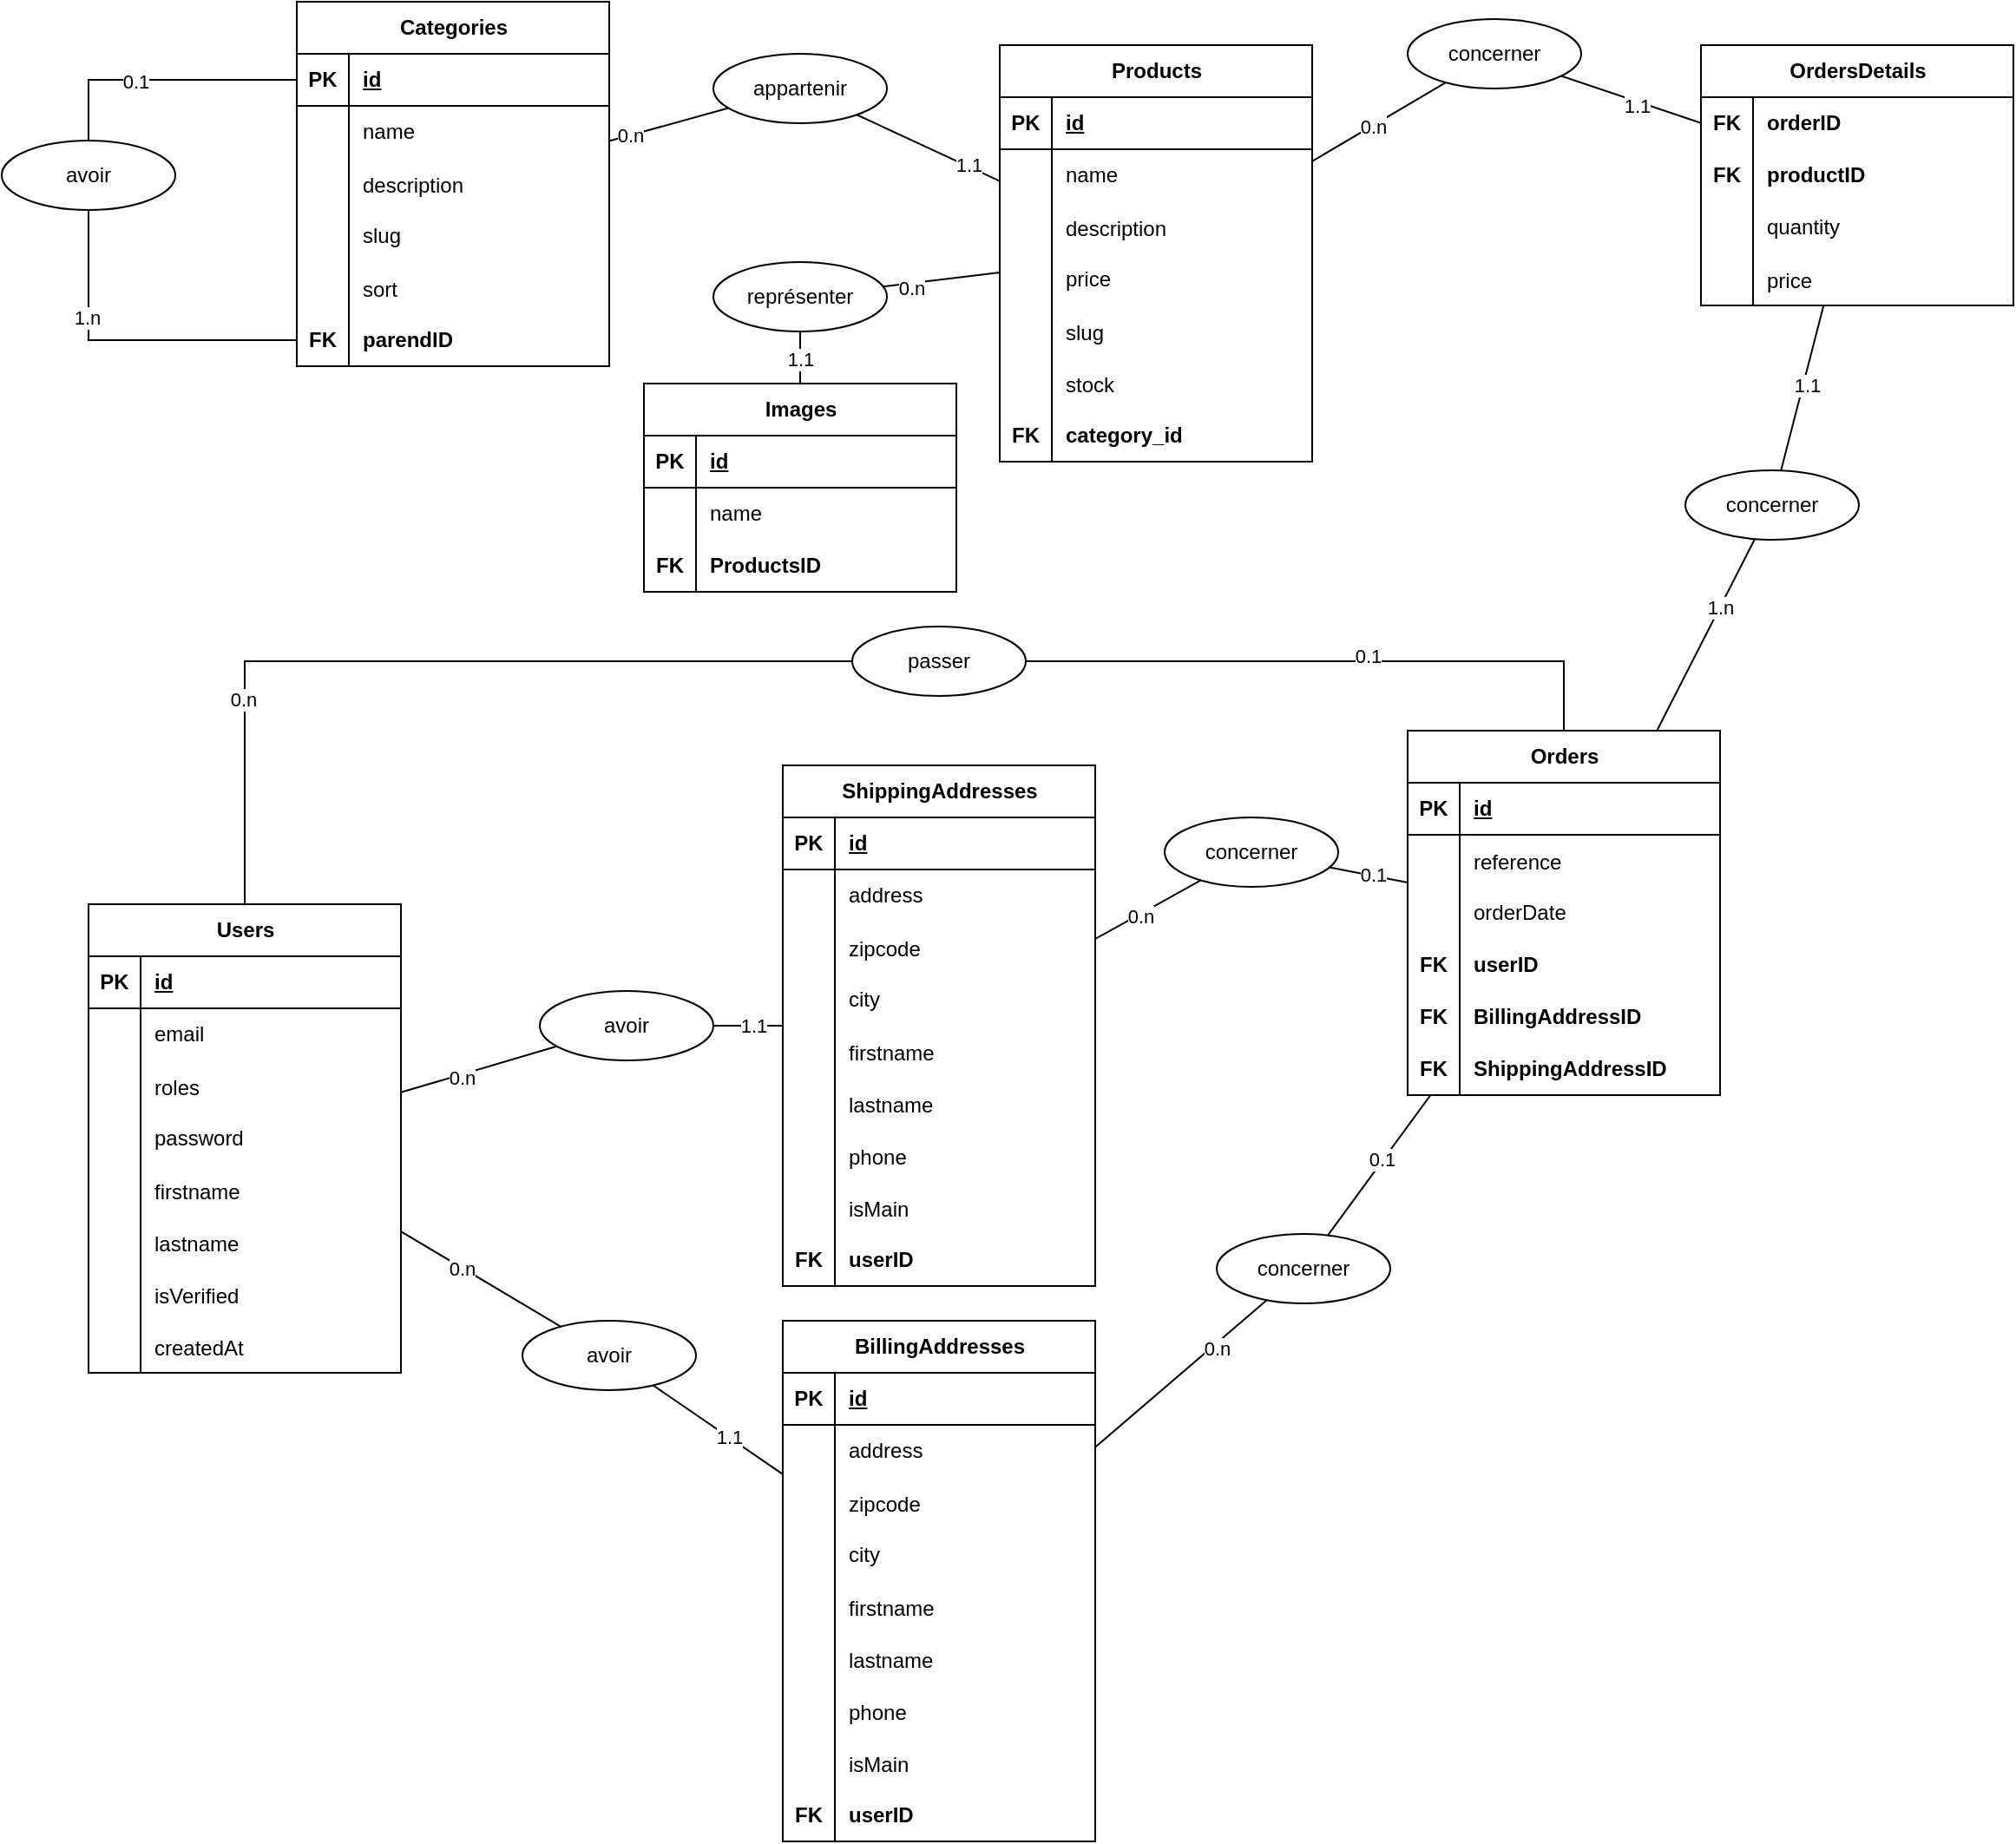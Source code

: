 <mxfile version="24.2.1" type="device">
  <diagram name="Page-1" id="yQ-A1sNJ0mCgcWRP4TwM">
    <mxGraphModel dx="1195" dy="662" grid="1" gridSize="10" guides="1" tooltips="1" connect="1" arrows="1" fold="1" page="1" pageScale="1" pageWidth="1169" pageHeight="1654" math="0" shadow="0">
      <root>
        <mxCell id="0" />
        <mxCell id="1" parent="0" />
        <mxCell id="I9Z-uemRgD3bkdxA7AZo-6" value="appartenir" style="ellipse;whiteSpace=wrap;html=1;align=center;" parent="1" vertex="1">
          <mxGeometry x="420" y="50" width="100" height="40" as="geometry" />
        </mxCell>
        <mxCell id="I9Z-uemRgD3bkdxA7AZo-7" value="Products" style="shape=table;startSize=30;container=1;collapsible=1;childLayout=tableLayout;fixedRows=1;rowLines=0;fontStyle=1;align=center;resizeLast=1;html=1;points=[[0,0,0,0,0],[0,0.25,0,0,0],[0,0.5,0,0,0],[0,0.75,0,0,0],[0,1,0,0,0],[0.25,0,0,0,0],[0.25,1,0,0,0],[0.5,0,0,0,0],[0.5,1,0,0,0],[0.75,0,0,0,0],[0.75,1,0,0,0],[1,0,0,0,0],[1,0.25,0,0,0],[1,0.5,0,0,0],[1,0.75,0,0,0],[1,1,0,0,0]];" parent="1" vertex="1">
          <mxGeometry x="585" y="45" width="180" height="240" as="geometry" />
        </mxCell>
        <mxCell id="I9Z-uemRgD3bkdxA7AZo-8" value="" style="shape=tableRow;horizontal=0;startSize=0;swimlaneHead=0;swimlaneBody=0;fillColor=none;collapsible=0;dropTarget=0;points=[[0,0.5],[1,0.5]];portConstraint=eastwest;top=0;left=0;right=0;bottom=1;" parent="I9Z-uemRgD3bkdxA7AZo-7" vertex="1">
          <mxGeometry y="30" width="180" height="30" as="geometry" />
        </mxCell>
        <mxCell id="I9Z-uemRgD3bkdxA7AZo-9" value="PK" style="shape=partialRectangle;connectable=0;fillColor=none;top=0;left=0;bottom=0;right=0;fontStyle=1;overflow=hidden;whiteSpace=wrap;html=1;" parent="I9Z-uemRgD3bkdxA7AZo-8" vertex="1">
          <mxGeometry width="30" height="30" as="geometry">
            <mxRectangle width="30" height="30" as="alternateBounds" />
          </mxGeometry>
        </mxCell>
        <mxCell id="I9Z-uemRgD3bkdxA7AZo-10" value="id" style="shape=partialRectangle;connectable=0;fillColor=none;top=0;left=0;bottom=0;right=0;align=left;spacingLeft=6;fontStyle=5;overflow=hidden;whiteSpace=wrap;html=1;" parent="I9Z-uemRgD3bkdxA7AZo-8" vertex="1">
          <mxGeometry x="30" width="150" height="30" as="geometry">
            <mxRectangle width="150" height="30" as="alternateBounds" />
          </mxGeometry>
        </mxCell>
        <mxCell id="I9Z-uemRgD3bkdxA7AZo-11" value="" style="shape=tableRow;horizontal=0;startSize=0;swimlaneHead=0;swimlaneBody=0;fillColor=none;collapsible=0;dropTarget=0;points=[[0,0.5],[1,0.5]];portConstraint=eastwest;top=0;left=0;right=0;bottom=0;" parent="I9Z-uemRgD3bkdxA7AZo-7" vertex="1">
          <mxGeometry y="60" width="180" height="30" as="geometry" />
        </mxCell>
        <mxCell id="I9Z-uemRgD3bkdxA7AZo-12" value="" style="shape=partialRectangle;connectable=0;fillColor=none;top=0;left=0;bottom=0;right=0;editable=1;overflow=hidden;whiteSpace=wrap;html=1;" parent="I9Z-uemRgD3bkdxA7AZo-11" vertex="1">
          <mxGeometry width="30" height="30" as="geometry">
            <mxRectangle width="30" height="30" as="alternateBounds" />
          </mxGeometry>
        </mxCell>
        <mxCell id="I9Z-uemRgD3bkdxA7AZo-13" value="name" style="shape=partialRectangle;connectable=0;fillColor=none;top=0;left=0;bottom=0;right=0;align=left;spacingLeft=6;overflow=hidden;whiteSpace=wrap;html=1;" parent="I9Z-uemRgD3bkdxA7AZo-11" vertex="1">
          <mxGeometry x="30" width="150" height="30" as="geometry">
            <mxRectangle width="150" height="30" as="alternateBounds" />
          </mxGeometry>
        </mxCell>
        <mxCell id="I9Z-uemRgD3bkdxA7AZo-104" value="" style="shape=tableRow;horizontal=0;startSize=0;swimlaneHead=0;swimlaneBody=0;fillColor=none;collapsible=0;dropTarget=0;points=[[0,0.5],[1,0.5]];portConstraint=eastwest;top=0;left=0;right=0;bottom=0;" parent="I9Z-uemRgD3bkdxA7AZo-7" vertex="1">
          <mxGeometry y="90" width="180" height="30" as="geometry" />
        </mxCell>
        <mxCell id="I9Z-uemRgD3bkdxA7AZo-105" value="" style="shape=partialRectangle;connectable=0;fillColor=none;top=0;left=0;bottom=0;right=0;editable=1;overflow=hidden;" parent="I9Z-uemRgD3bkdxA7AZo-104" vertex="1">
          <mxGeometry width="30" height="30" as="geometry">
            <mxRectangle width="30" height="30" as="alternateBounds" />
          </mxGeometry>
        </mxCell>
        <mxCell id="I9Z-uemRgD3bkdxA7AZo-106" value="description" style="shape=partialRectangle;connectable=0;fillColor=none;top=0;left=0;bottom=0;right=0;align=left;spacingLeft=6;overflow=hidden;" parent="I9Z-uemRgD3bkdxA7AZo-104" vertex="1">
          <mxGeometry x="30" width="150" height="30" as="geometry">
            <mxRectangle width="150" height="30" as="alternateBounds" />
          </mxGeometry>
        </mxCell>
        <mxCell id="I9Z-uemRgD3bkdxA7AZo-14" value="" style="shape=tableRow;horizontal=0;startSize=0;swimlaneHead=0;swimlaneBody=0;fillColor=none;collapsible=0;dropTarget=0;points=[[0,0.5],[1,0.5]];portConstraint=eastwest;top=0;left=0;right=0;bottom=0;" parent="I9Z-uemRgD3bkdxA7AZo-7" vertex="1">
          <mxGeometry y="120" width="180" height="30" as="geometry" />
        </mxCell>
        <mxCell id="I9Z-uemRgD3bkdxA7AZo-15" value="" style="shape=partialRectangle;connectable=0;fillColor=none;top=0;left=0;bottom=0;right=0;editable=1;overflow=hidden;whiteSpace=wrap;html=1;" parent="I9Z-uemRgD3bkdxA7AZo-14" vertex="1">
          <mxGeometry width="30" height="30" as="geometry">
            <mxRectangle width="30" height="30" as="alternateBounds" />
          </mxGeometry>
        </mxCell>
        <mxCell id="I9Z-uemRgD3bkdxA7AZo-16" value="price" style="shape=partialRectangle;connectable=0;fillColor=none;top=0;left=0;bottom=0;right=0;align=left;spacingLeft=6;overflow=hidden;whiteSpace=wrap;html=1;" parent="I9Z-uemRgD3bkdxA7AZo-14" vertex="1">
          <mxGeometry x="30" width="150" height="30" as="geometry">
            <mxRectangle width="150" height="30" as="alternateBounds" />
          </mxGeometry>
        </mxCell>
        <mxCell id="I9Z-uemRgD3bkdxA7AZo-110" value="" style="shape=tableRow;horizontal=0;startSize=0;swimlaneHead=0;swimlaneBody=0;fillColor=none;collapsible=0;dropTarget=0;points=[[0,0.5],[1,0.5]];portConstraint=eastwest;top=0;left=0;right=0;bottom=0;" parent="I9Z-uemRgD3bkdxA7AZo-7" vertex="1">
          <mxGeometry y="150" width="180" height="30" as="geometry" />
        </mxCell>
        <mxCell id="I9Z-uemRgD3bkdxA7AZo-111" value="" style="shape=partialRectangle;connectable=0;fillColor=none;top=0;left=0;bottom=0;right=0;editable=1;overflow=hidden;" parent="I9Z-uemRgD3bkdxA7AZo-110" vertex="1">
          <mxGeometry width="30" height="30" as="geometry">
            <mxRectangle width="30" height="30" as="alternateBounds" />
          </mxGeometry>
        </mxCell>
        <mxCell id="I9Z-uemRgD3bkdxA7AZo-112" value="slug" style="shape=partialRectangle;connectable=0;fillColor=none;top=0;left=0;bottom=0;right=0;align=left;spacingLeft=6;overflow=hidden;" parent="I9Z-uemRgD3bkdxA7AZo-110" vertex="1">
          <mxGeometry x="30" width="150" height="30" as="geometry">
            <mxRectangle width="150" height="30" as="alternateBounds" />
          </mxGeometry>
        </mxCell>
        <mxCell id="I9Z-uemRgD3bkdxA7AZo-107" value="" style="shape=tableRow;horizontal=0;startSize=0;swimlaneHead=0;swimlaneBody=0;fillColor=none;collapsible=0;dropTarget=0;points=[[0,0.5],[1,0.5]];portConstraint=eastwest;top=0;left=0;right=0;bottom=0;" parent="I9Z-uemRgD3bkdxA7AZo-7" vertex="1">
          <mxGeometry y="180" width="180" height="30" as="geometry" />
        </mxCell>
        <mxCell id="I9Z-uemRgD3bkdxA7AZo-108" value="" style="shape=partialRectangle;connectable=0;fillColor=none;top=0;left=0;bottom=0;right=0;editable=1;overflow=hidden;" parent="I9Z-uemRgD3bkdxA7AZo-107" vertex="1">
          <mxGeometry width="30" height="30" as="geometry">
            <mxRectangle width="30" height="30" as="alternateBounds" />
          </mxGeometry>
        </mxCell>
        <mxCell id="I9Z-uemRgD3bkdxA7AZo-109" value="stock" style="shape=partialRectangle;connectable=0;fillColor=none;top=0;left=0;bottom=0;right=0;align=left;spacingLeft=6;overflow=hidden;" parent="I9Z-uemRgD3bkdxA7AZo-107" vertex="1">
          <mxGeometry x="30" width="150" height="30" as="geometry">
            <mxRectangle width="150" height="30" as="alternateBounds" />
          </mxGeometry>
        </mxCell>
        <mxCell id="I9Z-uemRgD3bkdxA7AZo-141" value="" style="shape=tableRow;horizontal=0;startSize=0;swimlaneHead=0;swimlaneBody=0;fillColor=none;collapsible=0;dropTarget=0;points=[[0,0.5],[1,0.5]];portConstraint=eastwest;top=0;left=0;right=0;bottom=0;fontStyle=1" parent="I9Z-uemRgD3bkdxA7AZo-7" vertex="1">
          <mxGeometry y="210" width="180" height="30" as="geometry" />
        </mxCell>
        <mxCell id="I9Z-uemRgD3bkdxA7AZo-142" value="&lt;b&gt;FK&lt;/b&gt;" style="shape=partialRectangle;connectable=0;fillColor=none;top=0;left=0;bottom=0;right=0;fontStyle=0;overflow=hidden;whiteSpace=wrap;html=1;" parent="I9Z-uemRgD3bkdxA7AZo-141" vertex="1">
          <mxGeometry width="30" height="30" as="geometry">
            <mxRectangle width="30" height="30" as="alternateBounds" />
          </mxGeometry>
        </mxCell>
        <mxCell id="I9Z-uemRgD3bkdxA7AZo-143" value="&lt;b&gt;category_id&lt;/b&gt;" style="shape=partialRectangle;connectable=0;fillColor=none;top=0;left=0;bottom=0;right=0;align=left;spacingLeft=6;fontStyle=0;overflow=hidden;whiteSpace=wrap;html=1;" parent="I9Z-uemRgD3bkdxA7AZo-141" vertex="1">
          <mxGeometry x="30" width="150" height="30" as="geometry">
            <mxRectangle width="150" height="30" as="alternateBounds" />
          </mxGeometry>
        </mxCell>
        <mxCell id="I9Z-uemRgD3bkdxA7AZo-113" value="Categories" style="shape=table;startSize=30;container=1;collapsible=1;childLayout=tableLayout;fixedRows=1;rowLines=0;fontStyle=1;align=center;resizeLast=1;html=1;points=[[0,0,0,0,0],[0,0.25,0,0,0],[0,0.5,0,0,0],[0,0.75,0,0,0],[0,1,0,0,0],[0.25,0,0,0,0],[0.25,1,0,0,0],[0.5,0,0,0,0],[0.5,1,0,0,0],[0.75,0,0,0,0],[0.75,1,0,0,0],[1,0,0,0,0],[1,0.25,0,0,0],[1,0.5,0,0,0],[1,0.75,0,0,0],[1,1,0,0,0]];" parent="1" vertex="1">
          <mxGeometry x="180" y="20" width="180" height="210" as="geometry" />
        </mxCell>
        <mxCell id="I9Z-uemRgD3bkdxA7AZo-114" value="" style="shape=tableRow;horizontal=0;startSize=0;swimlaneHead=0;swimlaneBody=0;fillColor=none;collapsible=0;dropTarget=0;points=[[0,0.5],[1,0.5]];portConstraint=eastwest;top=0;left=0;right=0;bottom=1;" parent="I9Z-uemRgD3bkdxA7AZo-113" vertex="1">
          <mxGeometry y="30" width="180" height="30" as="geometry" />
        </mxCell>
        <mxCell id="I9Z-uemRgD3bkdxA7AZo-115" value="PK" style="shape=partialRectangle;connectable=0;fillColor=none;top=0;left=0;bottom=0;right=0;fontStyle=1;overflow=hidden;whiteSpace=wrap;html=1;" parent="I9Z-uemRgD3bkdxA7AZo-114" vertex="1">
          <mxGeometry width="30" height="30" as="geometry">
            <mxRectangle width="30" height="30" as="alternateBounds" />
          </mxGeometry>
        </mxCell>
        <mxCell id="I9Z-uemRgD3bkdxA7AZo-116" value="id" style="shape=partialRectangle;connectable=0;fillColor=none;top=0;left=0;bottom=0;right=0;align=left;spacingLeft=6;fontStyle=5;overflow=hidden;whiteSpace=wrap;html=1;" parent="I9Z-uemRgD3bkdxA7AZo-114" vertex="1">
          <mxGeometry x="30" width="150" height="30" as="geometry">
            <mxRectangle width="150" height="30" as="alternateBounds" />
          </mxGeometry>
        </mxCell>
        <mxCell id="I9Z-uemRgD3bkdxA7AZo-117" value="" style="shape=tableRow;horizontal=0;startSize=0;swimlaneHead=0;swimlaneBody=0;fillColor=none;collapsible=0;dropTarget=0;points=[[0,0.5],[1,0.5]];portConstraint=eastwest;top=0;left=0;right=0;bottom=0;" parent="I9Z-uemRgD3bkdxA7AZo-113" vertex="1">
          <mxGeometry y="60" width="180" height="30" as="geometry" />
        </mxCell>
        <mxCell id="I9Z-uemRgD3bkdxA7AZo-118" value="" style="shape=partialRectangle;connectable=0;fillColor=none;top=0;left=0;bottom=0;right=0;editable=1;overflow=hidden;whiteSpace=wrap;html=1;" parent="I9Z-uemRgD3bkdxA7AZo-117" vertex="1">
          <mxGeometry width="30" height="30" as="geometry">
            <mxRectangle width="30" height="30" as="alternateBounds" />
          </mxGeometry>
        </mxCell>
        <mxCell id="I9Z-uemRgD3bkdxA7AZo-119" value="name" style="shape=partialRectangle;connectable=0;fillColor=none;top=0;left=0;bottom=0;right=0;align=left;spacingLeft=6;overflow=hidden;whiteSpace=wrap;html=1;" parent="I9Z-uemRgD3bkdxA7AZo-117" vertex="1">
          <mxGeometry x="30" width="150" height="30" as="geometry">
            <mxRectangle width="150" height="30" as="alternateBounds" />
          </mxGeometry>
        </mxCell>
        <mxCell id="I9Z-uemRgD3bkdxA7AZo-120" value="" style="shape=tableRow;horizontal=0;startSize=0;swimlaneHead=0;swimlaneBody=0;fillColor=none;collapsible=0;dropTarget=0;points=[[0,0.5],[1,0.5]];portConstraint=eastwest;top=0;left=0;right=0;bottom=0;" parent="I9Z-uemRgD3bkdxA7AZo-113" vertex="1">
          <mxGeometry y="90" width="180" height="30" as="geometry" />
        </mxCell>
        <mxCell id="I9Z-uemRgD3bkdxA7AZo-121" value="" style="shape=partialRectangle;connectable=0;fillColor=none;top=0;left=0;bottom=0;right=0;editable=1;overflow=hidden;" parent="I9Z-uemRgD3bkdxA7AZo-120" vertex="1">
          <mxGeometry width="30" height="30" as="geometry">
            <mxRectangle width="30" height="30" as="alternateBounds" />
          </mxGeometry>
        </mxCell>
        <mxCell id="I9Z-uemRgD3bkdxA7AZo-122" value="description" style="shape=partialRectangle;connectable=0;fillColor=none;top=0;left=0;bottom=0;right=0;align=left;spacingLeft=6;overflow=hidden;" parent="I9Z-uemRgD3bkdxA7AZo-120" vertex="1">
          <mxGeometry x="30" width="150" height="30" as="geometry">
            <mxRectangle width="150" height="30" as="alternateBounds" />
          </mxGeometry>
        </mxCell>
        <mxCell id="I9Z-uemRgD3bkdxA7AZo-123" value="" style="shape=tableRow;horizontal=0;startSize=0;swimlaneHead=0;swimlaneBody=0;fillColor=none;collapsible=0;dropTarget=0;points=[[0,0.5],[1,0.5]];portConstraint=eastwest;top=0;left=0;right=0;bottom=0;" parent="I9Z-uemRgD3bkdxA7AZo-113" vertex="1">
          <mxGeometry y="120" width="180" height="30" as="geometry" />
        </mxCell>
        <mxCell id="I9Z-uemRgD3bkdxA7AZo-124" value="" style="shape=partialRectangle;connectable=0;fillColor=none;top=0;left=0;bottom=0;right=0;editable=1;overflow=hidden;whiteSpace=wrap;html=1;" parent="I9Z-uemRgD3bkdxA7AZo-123" vertex="1">
          <mxGeometry width="30" height="30" as="geometry">
            <mxRectangle width="30" height="30" as="alternateBounds" />
          </mxGeometry>
        </mxCell>
        <mxCell id="I9Z-uemRgD3bkdxA7AZo-125" value="slug" style="shape=partialRectangle;connectable=0;fillColor=none;top=0;left=0;bottom=0;right=0;align=left;spacingLeft=6;overflow=hidden;whiteSpace=wrap;html=1;" parent="I9Z-uemRgD3bkdxA7AZo-123" vertex="1">
          <mxGeometry x="30" width="150" height="30" as="geometry">
            <mxRectangle width="150" height="30" as="alternateBounds" />
          </mxGeometry>
        </mxCell>
        <mxCell id="I9Z-uemRgD3bkdxA7AZo-126" value="" style="shape=tableRow;horizontal=0;startSize=0;swimlaneHead=0;swimlaneBody=0;fillColor=none;collapsible=0;dropTarget=0;points=[[0,0.5],[1,0.5]];portConstraint=eastwest;top=0;left=0;right=0;bottom=0;" parent="I9Z-uemRgD3bkdxA7AZo-113" vertex="1">
          <mxGeometry y="150" width="180" height="30" as="geometry" />
        </mxCell>
        <mxCell id="I9Z-uemRgD3bkdxA7AZo-127" value="" style="shape=partialRectangle;connectable=0;fillColor=none;top=0;left=0;bottom=0;right=0;editable=1;overflow=hidden;" parent="I9Z-uemRgD3bkdxA7AZo-126" vertex="1">
          <mxGeometry width="30" height="30" as="geometry">
            <mxRectangle width="30" height="30" as="alternateBounds" />
          </mxGeometry>
        </mxCell>
        <mxCell id="I9Z-uemRgD3bkdxA7AZo-128" value="sort" style="shape=partialRectangle;connectable=0;fillColor=none;top=0;left=0;bottom=0;right=0;align=left;spacingLeft=6;overflow=hidden;" parent="I9Z-uemRgD3bkdxA7AZo-126" vertex="1">
          <mxGeometry x="30" width="150" height="30" as="geometry">
            <mxRectangle width="150" height="30" as="alternateBounds" />
          </mxGeometry>
        </mxCell>
        <mxCell id="mm3NgH3KT5-lIMG-fsJI-99" value="" style="shape=tableRow;horizontal=0;startSize=0;swimlaneHead=0;swimlaneBody=0;fillColor=none;collapsible=0;dropTarget=0;points=[[0,0.5],[1,0.5]];portConstraint=eastwest;top=0;left=0;right=0;bottom=0;" vertex="1" parent="I9Z-uemRgD3bkdxA7AZo-113">
          <mxGeometry y="180" width="180" height="30" as="geometry" />
        </mxCell>
        <mxCell id="mm3NgH3KT5-lIMG-fsJI-100" value="&lt;b&gt;FK&lt;/b&gt;" style="shape=partialRectangle;connectable=0;fillColor=none;top=0;left=0;bottom=0;right=0;fontStyle=0;overflow=hidden;whiteSpace=wrap;html=1;" vertex="1" parent="mm3NgH3KT5-lIMG-fsJI-99">
          <mxGeometry width="30" height="30" as="geometry">
            <mxRectangle width="30" height="30" as="alternateBounds" />
          </mxGeometry>
        </mxCell>
        <mxCell id="mm3NgH3KT5-lIMG-fsJI-101" value="&lt;b&gt;parendID&lt;/b&gt;" style="shape=partialRectangle;connectable=0;fillColor=none;top=0;left=0;bottom=0;right=0;align=left;spacingLeft=6;fontStyle=0;overflow=hidden;whiteSpace=wrap;html=1;" vertex="1" parent="mm3NgH3KT5-lIMG-fsJI-99">
          <mxGeometry x="30" width="150" height="30" as="geometry">
            <mxRectangle width="150" height="30" as="alternateBounds" />
          </mxGeometry>
        </mxCell>
        <mxCell id="I9Z-uemRgD3bkdxA7AZo-137" value="" style="endArrow=none;html=1;rounded=0;" parent="1" source="I9Z-uemRgD3bkdxA7AZo-6" target="I9Z-uemRgD3bkdxA7AZo-113" edge="1">
          <mxGeometry relative="1" as="geometry">
            <mxPoint x="460" y="330" as="sourcePoint" />
            <mxPoint x="620" y="330" as="targetPoint" />
          </mxGeometry>
        </mxCell>
        <mxCell id="I9Z-uemRgD3bkdxA7AZo-138" value="0.n" style="edgeLabel;html=1;align=center;verticalAlign=middle;resizable=0;points=[];" parent="I9Z-uemRgD3bkdxA7AZo-137" vertex="1" connectable="0">
          <mxGeometry x="0.65" relative="1" as="geometry">
            <mxPoint as="offset" />
          </mxGeometry>
        </mxCell>
        <mxCell id="I9Z-uemRgD3bkdxA7AZo-139" value="" style="endArrow=none;html=1;rounded=0;" parent="1" source="I9Z-uemRgD3bkdxA7AZo-7" target="I9Z-uemRgD3bkdxA7AZo-6" edge="1">
          <mxGeometry relative="1" as="geometry">
            <mxPoint x="440" y="290" as="sourcePoint" />
            <mxPoint x="510" y="230" as="targetPoint" />
          </mxGeometry>
        </mxCell>
        <mxCell id="I9Z-uemRgD3bkdxA7AZo-140" value="1.1" style="edgeLabel;html=1;align=center;verticalAlign=middle;resizable=0;points=[];" parent="I9Z-uemRgD3bkdxA7AZo-139" vertex="1" connectable="0">
          <mxGeometry x="-0.524" y="-1" relative="1" as="geometry">
            <mxPoint x="1" as="offset" />
          </mxGeometry>
        </mxCell>
        <mxCell id="mm3NgH3KT5-lIMG-fsJI-1" value="Images" style="shape=table;startSize=30;container=1;collapsible=1;childLayout=tableLayout;fixedRows=1;rowLines=0;fontStyle=1;align=center;resizeLast=1;html=1;points=[[0,0,0,0,0],[0,0.25,0,0,0],[0,0.5,0,0,0],[0,0.75,0,0,0],[0,1,0,0,0],[0.25,0,0,0,0],[0.25,1,0,0,0],[0.5,0,0,0,0],[0.5,1,0,0,0],[0.75,0,0,0,0],[0.75,1,0,0,0],[1,0,0,0,0],[1,0.25,0,0,0],[1,0.5,0,0,0],[1,0.75,0,0,0],[1,1,0,0,0]];" vertex="1" parent="1">
          <mxGeometry x="380" y="240" width="180" height="120" as="geometry" />
        </mxCell>
        <mxCell id="mm3NgH3KT5-lIMG-fsJI-2" value="" style="shape=tableRow;horizontal=0;startSize=0;swimlaneHead=0;swimlaneBody=0;fillColor=none;collapsible=0;dropTarget=0;points=[[0,0.5],[1,0.5]];portConstraint=eastwest;top=0;left=0;right=0;bottom=1;" vertex="1" parent="mm3NgH3KT5-lIMG-fsJI-1">
          <mxGeometry y="30" width="180" height="30" as="geometry" />
        </mxCell>
        <mxCell id="mm3NgH3KT5-lIMG-fsJI-3" value="PK" style="shape=partialRectangle;connectable=0;fillColor=none;top=0;left=0;bottom=0;right=0;fontStyle=1;overflow=hidden;whiteSpace=wrap;html=1;" vertex="1" parent="mm3NgH3KT5-lIMG-fsJI-2">
          <mxGeometry width="30" height="30" as="geometry">
            <mxRectangle width="30" height="30" as="alternateBounds" />
          </mxGeometry>
        </mxCell>
        <mxCell id="mm3NgH3KT5-lIMG-fsJI-4" value="id" style="shape=partialRectangle;connectable=0;fillColor=none;top=0;left=0;bottom=0;right=0;align=left;spacingLeft=6;fontStyle=5;overflow=hidden;whiteSpace=wrap;html=1;" vertex="1" parent="mm3NgH3KT5-lIMG-fsJI-2">
          <mxGeometry x="30" width="150" height="30" as="geometry">
            <mxRectangle width="150" height="30" as="alternateBounds" />
          </mxGeometry>
        </mxCell>
        <mxCell id="mm3NgH3KT5-lIMG-fsJI-5" value="" style="shape=tableRow;horizontal=0;startSize=0;swimlaneHead=0;swimlaneBody=0;fillColor=none;collapsible=0;dropTarget=0;points=[[0,0.5],[1,0.5]];portConstraint=eastwest;top=0;left=0;right=0;bottom=0;" vertex="1" parent="mm3NgH3KT5-lIMG-fsJI-1">
          <mxGeometry y="60" width="180" height="30" as="geometry" />
        </mxCell>
        <mxCell id="mm3NgH3KT5-lIMG-fsJI-6" value="" style="shape=partialRectangle;connectable=0;fillColor=none;top=0;left=0;bottom=0;right=0;editable=1;overflow=hidden;whiteSpace=wrap;html=1;" vertex="1" parent="mm3NgH3KT5-lIMG-fsJI-5">
          <mxGeometry width="30" height="30" as="geometry">
            <mxRectangle width="30" height="30" as="alternateBounds" />
          </mxGeometry>
        </mxCell>
        <mxCell id="mm3NgH3KT5-lIMG-fsJI-7" value="name" style="shape=partialRectangle;connectable=0;fillColor=none;top=0;left=0;bottom=0;right=0;align=left;spacingLeft=6;overflow=hidden;whiteSpace=wrap;html=1;" vertex="1" parent="mm3NgH3KT5-lIMG-fsJI-5">
          <mxGeometry x="30" width="150" height="30" as="geometry">
            <mxRectangle width="150" height="30" as="alternateBounds" />
          </mxGeometry>
        </mxCell>
        <mxCell id="mm3NgH3KT5-lIMG-fsJI-252" value="" style="shape=tableRow;horizontal=0;startSize=0;swimlaneHead=0;swimlaneBody=0;fillColor=none;collapsible=0;dropTarget=0;points=[[0,0.5],[1,0.5]];portConstraint=eastwest;top=0;left=0;right=0;bottom=0;" vertex="1" parent="mm3NgH3KT5-lIMG-fsJI-1">
          <mxGeometry y="90" width="180" height="30" as="geometry" />
        </mxCell>
        <mxCell id="mm3NgH3KT5-lIMG-fsJI-253" value="&lt;b&gt;FK&lt;/b&gt;" style="shape=partialRectangle;connectable=0;fillColor=none;top=0;left=0;bottom=0;right=0;fontStyle=0;overflow=hidden;whiteSpace=wrap;html=1;" vertex="1" parent="mm3NgH3KT5-lIMG-fsJI-252">
          <mxGeometry width="30" height="30" as="geometry">
            <mxRectangle width="30" height="30" as="alternateBounds" />
          </mxGeometry>
        </mxCell>
        <mxCell id="mm3NgH3KT5-lIMG-fsJI-254" value="&lt;b&gt;ProductsID&lt;/b&gt;" style="shape=partialRectangle;connectable=0;fillColor=none;top=0;left=0;bottom=0;right=0;align=left;spacingLeft=6;fontStyle=0;overflow=hidden;whiteSpace=wrap;html=1;" vertex="1" parent="mm3NgH3KT5-lIMG-fsJI-252">
          <mxGeometry x="30" width="150" height="30" as="geometry">
            <mxRectangle width="150" height="30" as="alternateBounds" />
          </mxGeometry>
        </mxCell>
        <mxCell id="mm3NgH3KT5-lIMG-fsJI-20" value="représenter" style="ellipse;whiteSpace=wrap;html=1;align=center;" vertex="1" parent="1">
          <mxGeometry x="420" y="170" width="100" height="40" as="geometry" />
        </mxCell>
        <mxCell id="mm3NgH3KT5-lIMG-fsJI-21" value="" style="endArrow=none;html=1;rounded=0;" edge="1" parent="1" source="mm3NgH3KT5-lIMG-fsJI-20" target="I9Z-uemRgD3bkdxA7AZo-7">
          <mxGeometry relative="1" as="geometry">
            <mxPoint x="370" y="485" as="sourcePoint" />
            <mxPoint x="480" y="390" as="targetPoint" />
          </mxGeometry>
        </mxCell>
        <mxCell id="mm3NgH3KT5-lIMG-fsJI-25" value="0.n" style="edgeLabel;html=1;align=center;verticalAlign=middle;resizable=0;points=[];" vertex="1" connectable="0" parent="mm3NgH3KT5-lIMG-fsJI-21">
          <mxGeometry x="-0.52" y="1" relative="1" as="geometry">
            <mxPoint y="4" as="offset" />
          </mxGeometry>
        </mxCell>
        <mxCell id="mm3NgH3KT5-lIMG-fsJI-28" value="" style="endArrow=none;html=1;rounded=0;" edge="1" parent="1" source="mm3NgH3KT5-lIMG-fsJI-20" target="mm3NgH3KT5-lIMG-fsJI-1">
          <mxGeometry relative="1" as="geometry">
            <mxPoint x="360" y="520" as="sourcePoint" />
            <mxPoint x="520" y="520" as="targetPoint" />
          </mxGeometry>
        </mxCell>
        <mxCell id="mm3NgH3KT5-lIMG-fsJI-29" value="1.1" style="edgeLabel;html=1;align=center;verticalAlign=middle;resizable=0;points=[];" vertex="1" connectable="0" parent="mm3NgH3KT5-lIMG-fsJI-28">
          <mxGeometry x="0.057" relative="1" as="geometry">
            <mxPoint as="offset" />
          </mxGeometry>
        </mxCell>
        <mxCell id="mm3NgH3KT5-lIMG-fsJI-30" value="ShippingAddresses" style="shape=table;startSize=30;container=1;collapsible=1;childLayout=tableLayout;fixedRows=1;rowLines=0;fontStyle=1;align=center;resizeLast=1;html=1;points=[[0,0,0,0,0],[0,0.25,0,0,0],[0,0.5,0,0,0],[0,0.75,0,0,0],[0,1,0,0,0],[0.25,0,0,0,0],[0.25,1,0,0,0],[0.5,0,0,0,0],[0.5,1,0,0,0],[0.75,0,0,0,0],[0.75,1,0,0,0],[1,0,0,0,0],[1,0.25,0,0,0],[1,0.5,0,0,0],[1,0.75,0,0,0],[1,1,0,0,0]];" vertex="1" parent="1">
          <mxGeometry x="460" y="460" width="180" height="300" as="geometry" />
        </mxCell>
        <mxCell id="mm3NgH3KT5-lIMG-fsJI-31" value="" style="shape=tableRow;horizontal=0;startSize=0;swimlaneHead=0;swimlaneBody=0;fillColor=none;collapsible=0;dropTarget=0;points=[[0,0.5],[1,0.5]];portConstraint=eastwest;top=0;left=0;right=0;bottom=1;" vertex="1" parent="mm3NgH3KT5-lIMG-fsJI-30">
          <mxGeometry y="30" width="180" height="30" as="geometry" />
        </mxCell>
        <mxCell id="mm3NgH3KT5-lIMG-fsJI-32" value="PK" style="shape=partialRectangle;connectable=0;fillColor=none;top=0;left=0;bottom=0;right=0;fontStyle=1;overflow=hidden;whiteSpace=wrap;html=1;" vertex="1" parent="mm3NgH3KT5-lIMG-fsJI-31">
          <mxGeometry width="30" height="30" as="geometry">
            <mxRectangle width="30" height="30" as="alternateBounds" />
          </mxGeometry>
        </mxCell>
        <mxCell id="mm3NgH3KT5-lIMG-fsJI-33" value="id" style="shape=partialRectangle;connectable=0;fillColor=none;top=0;left=0;bottom=0;right=0;align=left;spacingLeft=6;fontStyle=5;overflow=hidden;whiteSpace=wrap;html=1;" vertex="1" parent="mm3NgH3KT5-lIMG-fsJI-31">
          <mxGeometry x="30" width="150" height="30" as="geometry">
            <mxRectangle width="150" height="30" as="alternateBounds" />
          </mxGeometry>
        </mxCell>
        <mxCell id="mm3NgH3KT5-lIMG-fsJI-34" value="" style="shape=tableRow;horizontal=0;startSize=0;swimlaneHead=0;swimlaneBody=0;fillColor=none;collapsible=0;dropTarget=0;points=[[0,0.5],[1,0.5]];portConstraint=eastwest;top=0;left=0;right=0;bottom=0;" vertex="1" parent="mm3NgH3KT5-lIMG-fsJI-30">
          <mxGeometry y="60" width="180" height="30" as="geometry" />
        </mxCell>
        <mxCell id="mm3NgH3KT5-lIMG-fsJI-35" value="" style="shape=partialRectangle;connectable=0;fillColor=none;top=0;left=0;bottom=0;right=0;editable=1;overflow=hidden;whiteSpace=wrap;html=1;" vertex="1" parent="mm3NgH3KT5-lIMG-fsJI-34">
          <mxGeometry width="30" height="30" as="geometry">
            <mxRectangle width="30" height="30" as="alternateBounds" />
          </mxGeometry>
        </mxCell>
        <mxCell id="mm3NgH3KT5-lIMG-fsJI-36" value="address" style="shape=partialRectangle;connectable=0;fillColor=none;top=0;left=0;bottom=0;right=0;align=left;spacingLeft=6;overflow=hidden;whiteSpace=wrap;html=1;" vertex="1" parent="mm3NgH3KT5-lIMG-fsJI-34">
          <mxGeometry x="30" width="150" height="30" as="geometry">
            <mxRectangle width="150" height="30" as="alternateBounds" />
          </mxGeometry>
        </mxCell>
        <mxCell id="mm3NgH3KT5-lIMG-fsJI-37" value="" style="shape=tableRow;horizontal=0;startSize=0;swimlaneHead=0;swimlaneBody=0;fillColor=none;collapsible=0;dropTarget=0;points=[[0,0.5],[1,0.5]];portConstraint=eastwest;top=0;left=0;right=0;bottom=0;" vertex="1" parent="mm3NgH3KT5-lIMG-fsJI-30">
          <mxGeometry y="90" width="180" height="30" as="geometry" />
        </mxCell>
        <mxCell id="mm3NgH3KT5-lIMG-fsJI-38" value="" style="shape=partialRectangle;connectable=0;fillColor=none;top=0;left=0;bottom=0;right=0;editable=1;overflow=hidden;" vertex="1" parent="mm3NgH3KT5-lIMG-fsJI-37">
          <mxGeometry width="30" height="30" as="geometry">
            <mxRectangle width="30" height="30" as="alternateBounds" />
          </mxGeometry>
        </mxCell>
        <mxCell id="mm3NgH3KT5-lIMG-fsJI-39" value="zipcode" style="shape=partialRectangle;connectable=0;fillColor=none;top=0;left=0;bottom=0;right=0;align=left;spacingLeft=6;overflow=hidden;" vertex="1" parent="mm3NgH3KT5-lIMG-fsJI-37">
          <mxGeometry x="30" width="150" height="30" as="geometry">
            <mxRectangle width="150" height="30" as="alternateBounds" />
          </mxGeometry>
        </mxCell>
        <mxCell id="mm3NgH3KT5-lIMG-fsJI-40" value="" style="shape=tableRow;horizontal=0;startSize=0;swimlaneHead=0;swimlaneBody=0;fillColor=none;collapsible=0;dropTarget=0;points=[[0,0.5],[1,0.5]];portConstraint=eastwest;top=0;left=0;right=0;bottom=0;" vertex="1" parent="mm3NgH3KT5-lIMG-fsJI-30">
          <mxGeometry y="120" width="180" height="30" as="geometry" />
        </mxCell>
        <mxCell id="mm3NgH3KT5-lIMG-fsJI-41" value="" style="shape=partialRectangle;connectable=0;fillColor=none;top=0;left=0;bottom=0;right=0;editable=1;overflow=hidden;whiteSpace=wrap;html=1;" vertex="1" parent="mm3NgH3KT5-lIMG-fsJI-40">
          <mxGeometry width="30" height="30" as="geometry">
            <mxRectangle width="30" height="30" as="alternateBounds" />
          </mxGeometry>
        </mxCell>
        <mxCell id="mm3NgH3KT5-lIMG-fsJI-42" value="city" style="shape=partialRectangle;connectable=0;fillColor=none;top=0;left=0;bottom=0;right=0;align=left;spacingLeft=6;overflow=hidden;whiteSpace=wrap;html=1;" vertex="1" parent="mm3NgH3KT5-lIMG-fsJI-40">
          <mxGeometry x="30" width="150" height="30" as="geometry">
            <mxRectangle width="150" height="30" as="alternateBounds" />
          </mxGeometry>
        </mxCell>
        <mxCell id="mm3NgH3KT5-lIMG-fsJI-46" value="" style="shape=tableRow;horizontal=0;startSize=0;swimlaneHead=0;swimlaneBody=0;fillColor=none;collapsible=0;dropTarget=0;points=[[0,0.5],[1,0.5]];portConstraint=eastwest;top=0;left=0;right=0;bottom=0;" vertex="1" parent="mm3NgH3KT5-lIMG-fsJI-30">
          <mxGeometry y="150" width="180" height="30" as="geometry" />
        </mxCell>
        <mxCell id="mm3NgH3KT5-lIMG-fsJI-47" value="" style="shape=partialRectangle;connectable=0;fillColor=none;top=0;left=0;bottom=0;right=0;editable=1;overflow=hidden;" vertex="1" parent="mm3NgH3KT5-lIMG-fsJI-46">
          <mxGeometry width="30" height="30" as="geometry">
            <mxRectangle width="30" height="30" as="alternateBounds" />
          </mxGeometry>
        </mxCell>
        <mxCell id="mm3NgH3KT5-lIMG-fsJI-48" value="firstname" style="shape=partialRectangle;connectable=0;fillColor=none;top=0;left=0;bottom=0;right=0;align=left;spacingLeft=6;overflow=hidden;" vertex="1" parent="mm3NgH3KT5-lIMG-fsJI-46">
          <mxGeometry x="30" width="150" height="30" as="geometry">
            <mxRectangle width="150" height="30" as="alternateBounds" />
          </mxGeometry>
        </mxCell>
        <mxCell id="mm3NgH3KT5-lIMG-fsJI-49" value="" style="shape=tableRow;horizontal=0;startSize=0;swimlaneHead=0;swimlaneBody=0;fillColor=none;collapsible=0;dropTarget=0;points=[[0,0.5],[1,0.5]];portConstraint=eastwest;top=0;left=0;right=0;bottom=0;" vertex="1" parent="mm3NgH3KT5-lIMG-fsJI-30">
          <mxGeometry y="180" width="180" height="30" as="geometry" />
        </mxCell>
        <mxCell id="mm3NgH3KT5-lIMG-fsJI-50" value="" style="shape=partialRectangle;connectable=0;fillColor=none;top=0;left=0;bottom=0;right=0;editable=1;overflow=hidden;" vertex="1" parent="mm3NgH3KT5-lIMG-fsJI-49">
          <mxGeometry width="30" height="30" as="geometry">
            <mxRectangle width="30" height="30" as="alternateBounds" />
          </mxGeometry>
        </mxCell>
        <mxCell id="mm3NgH3KT5-lIMG-fsJI-51" value="lastname" style="shape=partialRectangle;connectable=0;fillColor=none;top=0;left=0;bottom=0;right=0;align=left;spacingLeft=6;overflow=hidden;" vertex="1" parent="mm3NgH3KT5-lIMG-fsJI-49">
          <mxGeometry x="30" width="150" height="30" as="geometry">
            <mxRectangle width="150" height="30" as="alternateBounds" />
          </mxGeometry>
        </mxCell>
        <mxCell id="mm3NgH3KT5-lIMG-fsJI-55" value="" style="shape=tableRow;horizontal=0;startSize=0;swimlaneHead=0;swimlaneBody=0;fillColor=none;collapsible=0;dropTarget=0;points=[[0,0.5],[1,0.5]];portConstraint=eastwest;top=0;left=0;right=0;bottom=0;" vertex="1" parent="mm3NgH3KT5-lIMG-fsJI-30">
          <mxGeometry y="210" width="180" height="30" as="geometry" />
        </mxCell>
        <mxCell id="mm3NgH3KT5-lIMG-fsJI-56" value="" style="shape=partialRectangle;connectable=0;fillColor=none;top=0;left=0;bottom=0;right=0;editable=1;overflow=hidden;" vertex="1" parent="mm3NgH3KT5-lIMG-fsJI-55">
          <mxGeometry width="30" height="30" as="geometry">
            <mxRectangle width="30" height="30" as="alternateBounds" />
          </mxGeometry>
        </mxCell>
        <mxCell id="mm3NgH3KT5-lIMG-fsJI-57" value="phone" style="shape=partialRectangle;connectable=0;fillColor=none;top=0;left=0;bottom=0;right=0;align=left;spacingLeft=6;overflow=hidden;" vertex="1" parent="mm3NgH3KT5-lIMG-fsJI-55">
          <mxGeometry x="30" width="150" height="30" as="geometry">
            <mxRectangle width="150" height="30" as="alternateBounds" />
          </mxGeometry>
        </mxCell>
        <mxCell id="mm3NgH3KT5-lIMG-fsJI-43" value="" style="shape=tableRow;horizontal=0;startSize=0;swimlaneHead=0;swimlaneBody=0;fillColor=none;collapsible=0;dropTarget=0;points=[[0,0.5],[1,0.5]];portConstraint=eastwest;top=0;left=0;right=0;bottom=0;" vertex="1" parent="mm3NgH3KT5-lIMG-fsJI-30">
          <mxGeometry y="240" width="180" height="30" as="geometry" />
        </mxCell>
        <mxCell id="mm3NgH3KT5-lIMG-fsJI-44" value="" style="shape=partialRectangle;connectable=0;fillColor=none;top=0;left=0;bottom=0;right=0;editable=1;overflow=hidden;" vertex="1" parent="mm3NgH3KT5-lIMG-fsJI-43">
          <mxGeometry width="30" height="30" as="geometry">
            <mxRectangle width="30" height="30" as="alternateBounds" />
          </mxGeometry>
        </mxCell>
        <mxCell id="mm3NgH3KT5-lIMG-fsJI-45" value="isMain" style="shape=partialRectangle;connectable=0;fillColor=none;top=0;left=0;bottom=0;right=0;align=left;spacingLeft=6;overflow=hidden;" vertex="1" parent="mm3NgH3KT5-lIMG-fsJI-43">
          <mxGeometry x="30" width="150" height="30" as="geometry">
            <mxRectangle width="150" height="30" as="alternateBounds" />
          </mxGeometry>
        </mxCell>
        <mxCell id="mm3NgH3KT5-lIMG-fsJI-52" value="" style="shape=tableRow;horizontal=0;startSize=0;swimlaneHead=0;swimlaneBody=0;fillColor=none;collapsible=0;dropTarget=0;points=[[0,0.5],[1,0.5]];portConstraint=eastwest;top=0;left=0;right=0;bottom=0;fontStyle=1" vertex="1" parent="mm3NgH3KT5-lIMG-fsJI-30">
          <mxGeometry y="270" width="180" height="30" as="geometry" />
        </mxCell>
        <mxCell id="mm3NgH3KT5-lIMG-fsJI-53" value="&lt;b&gt;FK&lt;/b&gt;" style="shape=partialRectangle;connectable=0;fillColor=none;top=0;left=0;bottom=0;right=0;fontStyle=0;overflow=hidden;whiteSpace=wrap;html=1;" vertex="1" parent="mm3NgH3KT5-lIMG-fsJI-52">
          <mxGeometry width="30" height="30" as="geometry">
            <mxRectangle width="30" height="30" as="alternateBounds" />
          </mxGeometry>
        </mxCell>
        <mxCell id="mm3NgH3KT5-lIMG-fsJI-54" value="&lt;b&gt;userID&lt;/b&gt;" style="shape=partialRectangle;connectable=0;fillColor=none;top=0;left=0;bottom=0;right=0;align=left;spacingLeft=6;fontStyle=0;overflow=hidden;whiteSpace=wrap;html=1;" vertex="1" parent="mm3NgH3KT5-lIMG-fsJI-52">
          <mxGeometry x="30" width="150" height="30" as="geometry">
            <mxRectangle width="150" height="30" as="alternateBounds" />
          </mxGeometry>
        </mxCell>
        <mxCell id="mm3NgH3KT5-lIMG-fsJI-58" value="Users" style="shape=table;startSize=30;container=1;collapsible=1;childLayout=tableLayout;fixedRows=1;rowLines=0;fontStyle=1;align=center;resizeLast=1;html=1;points=[[0,0,0,0,0],[0,0.25,0,0,0],[0,0.5,0,0,0],[0,0.75,0,0,0],[0,1,0,0,0],[0.25,0,0,0,0],[0.25,1,0,0,0],[0.5,0,0,0,0],[0.5,1,0,0,0],[0.75,0,0,0,0],[0.75,1,0,0,0],[1,0,0,0,0],[1,0.25,0,0,0],[1,0.5,0,0,0],[1,0.75,0,0,0],[1,1,0,0,0]];" vertex="1" parent="1">
          <mxGeometry x="60" y="540" width="180" height="270" as="geometry" />
        </mxCell>
        <mxCell id="mm3NgH3KT5-lIMG-fsJI-59" value="" style="shape=tableRow;horizontal=0;startSize=0;swimlaneHead=0;swimlaneBody=0;fillColor=none;collapsible=0;dropTarget=0;points=[[0,0.5],[1,0.5]];portConstraint=eastwest;top=0;left=0;right=0;bottom=1;" vertex="1" parent="mm3NgH3KT5-lIMG-fsJI-58">
          <mxGeometry y="30" width="180" height="30" as="geometry" />
        </mxCell>
        <mxCell id="mm3NgH3KT5-lIMG-fsJI-60" value="PK" style="shape=partialRectangle;connectable=0;fillColor=none;top=0;left=0;bottom=0;right=0;fontStyle=1;overflow=hidden;whiteSpace=wrap;html=1;" vertex="1" parent="mm3NgH3KT5-lIMG-fsJI-59">
          <mxGeometry width="30" height="30" as="geometry">
            <mxRectangle width="30" height="30" as="alternateBounds" />
          </mxGeometry>
        </mxCell>
        <mxCell id="mm3NgH3KT5-lIMG-fsJI-61" value="id" style="shape=partialRectangle;connectable=0;fillColor=none;top=0;left=0;bottom=0;right=0;align=left;spacingLeft=6;fontStyle=5;overflow=hidden;whiteSpace=wrap;html=1;" vertex="1" parent="mm3NgH3KT5-lIMG-fsJI-59">
          <mxGeometry x="30" width="150" height="30" as="geometry">
            <mxRectangle width="150" height="30" as="alternateBounds" />
          </mxGeometry>
        </mxCell>
        <mxCell id="mm3NgH3KT5-lIMG-fsJI-62" value="" style="shape=tableRow;horizontal=0;startSize=0;swimlaneHead=0;swimlaneBody=0;fillColor=none;collapsible=0;dropTarget=0;points=[[0,0.5],[1,0.5]];portConstraint=eastwest;top=0;left=0;right=0;bottom=0;" vertex="1" parent="mm3NgH3KT5-lIMG-fsJI-58">
          <mxGeometry y="60" width="180" height="30" as="geometry" />
        </mxCell>
        <mxCell id="mm3NgH3KT5-lIMG-fsJI-63" value="" style="shape=partialRectangle;connectable=0;fillColor=none;top=0;left=0;bottom=0;right=0;editable=1;overflow=hidden;whiteSpace=wrap;html=1;" vertex="1" parent="mm3NgH3KT5-lIMG-fsJI-62">
          <mxGeometry width="30" height="30" as="geometry">
            <mxRectangle width="30" height="30" as="alternateBounds" />
          </mxGeometry>
        </mxCell>
        <mxCell id="mm3NgH3KT5-lIMG-fsJI-64" value="email" style="shape=partialRectangle;connectable=0;fillColor=none;top=0;left=0;bottom=0;right=0;align=left;spacingLeft=6;overflow=hidden;whiteSpace=wrap;html=1;" vertex="1" parent="mm3NgH3KT5-lIMG-fsJI-62">
          <mxGeometry x="30" width="150" height="30" as="geometry">
            <mxRectangle width="150" height="30" as="alternateBounds" />
          </mxGeometry>
        </mxCell>
        <mxCell id="mm3NgH3KT5-lIMG-fsJI-65" value="" style="shape=tableRow;horizontal=0;startSize=0;swimlaneHead=0;swimlaneBody=0;fillColor=none;collapsible=0;dropTarget=0;points=[[0,0.5],[1,0.5]];portConstraint=eastwest;top=0;left=0;right=0;bottom=0;" vertex="1" parent="mm3NgH3KT5-lIMG-fsJI-58">
          <mxGeometry y="90" width="180" height="30" as="geometry" />
        </mxCell>
        <mxCell id="mm3NgH3KT5-lIMG-fsJI-66" value="" style="shape=partialRectangle;connectable=0;fillColor=none;top=0;left=0;bottom=0;right=0;editable=1;overflow=hidden;" vertex="1" parent="mm3NgH3KT5-lIMG-fsJI-65">
          <mxGeometry width="30" height="30" as="geometry">
            <mxRectangle width="30" height="30" as="alternateBounds" />
          </mxGeometry>
        </mxCell>
        <mxCell id="mm3NgH3KT5-lIMG-fsJI-67" value="roles" style="shape=partialRectangle;connectable=0;fillColor=none;top=0;left=0;bottom=0;right=0;align=left;spacingLeft=6;overflow=hidden;" vertex="1" parent="mm3NgH3KT5-lIMG-fsJI-65">
          <mxGeometry x="30" width="150" height="30" as="geometry">
            <mxRectangle width="150" height="30" as="alternateBounds" />
          </mxGeometry>
        </mxCell>
        <mxCell id="mm3NgH3KT5-lIMG-fsJI-68" value="" style="shape=tableRow;horizontal=0;startSize=0;swimlaneHead=0;swimlaneBody=0;fillColor=none;collapsible=0;dropTarget=0;points=[[0,0.5],[1,0.5]];portConstraint=eastwest;top=0;left=0;right=0;bottom=0;" vertex="1" parent="mm3NgH3KT5-lIMG-fsJI-58">
          <mxGeometry y="120" width="180" height="30" as="geometry" />
        </mxCell>
        <mxCell id="mm3NgH3KT5-lIMG-fsJI-69" value="" style="shape=partialRectangle;connectable=0;fillColor=none;top=0;left=0;bottom=0;right=0;editable=1;overflow=hidden;whiteSpace=wrap;html=1;" vertex="1" parent="mm3NgH3KT5-lIMG-fsJI-68">
          <mxGeometry width="30" height="30" as="geometry">
            <mxRectangle width="30" height="30" as="alternateBounds" />
          </mxGeometry>
        </mxCell>
        <mxCell id="mm3NgH3KT5-lIMG-fsJI-70" value="password" style="shape=partialRectangle;connectable=0;fillColor=none;top=0;left=0;bottom=0;right=0;align=left;spacingLeft=6;overflow=hidden;whiteSpace=wrap;html=1;" vertex="1" parent="mm3NgH3KT5-lIMG-fsJI-68">
          <mxGeometry x="30" width="150" height="30" as="geometry">
            <mxRectangle width="150" height="30" as="alternateBounds" />
          </mxGeometry>
        </mxCell>
        <mxCell id="mm3NgH3KT5-lIMG-fsJI-71" value="" style="shape=tableRow;horizontal=0;startSize=0;swimlaneHead=0;swimlaneBody=0;fillColor=none;collapsible=0;dropTarget=0;points=[[0,0.5],[1,0.5]];portConstraint=eastwest;top=0;left=0;right=0;bottom=0;" vertex="1" parent="mm3NgH3KT5-lIMG-fsJI-58">
          <mxGeometry y="150" width="180" height="30" as="geometry" />
        </mxCell>
        <mxCell id="mm3NgH3KT5-lIMG-fsJI-72" value="" style="shape=partialRectangle;connectable=0;fillColor=none;top=0;left=0;bottom=0;right=0;editable=1;overflow=hidden;" vertex="1" parent="mm3NgH3KT5-lIMG-fsJI-71">
          <mxGeometry width="30" height="30" as="geometry">
            <mxRectangle width="30" height="30" as="alternateBounds" />
          </mxGeometry>
        </mxCell>
        <mxCell id="mm3NgH3KT5-lIMG-fsJI-73" value="firstname" style="shape=partialRectangle;connectable=0;fillColor=none;top=0;left=0;bottom=0;right=0;align=left;spacingLeft=6;overflow=hidden;" vertex="1" parent="mm3NgH3KT5-lIMG-fsJI-71">
          <mxGeometry x="30" width="150" height="30" as="geometry">
            <mxRectangle width="150" height="30" as="alternateBounds" />
          </mxGeometry>
        </mxCell>
        <mxCell id="mm3NgH3KT5-lIMG-fsJI-77" value="" style="shape=tableRow;horizontal=0;startSize=0;swimlaneHead=0;swimlaneBody=0;fillColor=none;collapsible=0;dropTarget=0;points=[[0,0.5],[1,0.5]];portConstraint=eastwest;top=0;left=0;right=0;bottom=0;" vertex="1" parent="mm3NgH3KT5-lIMG-fsJI-58">
          <mxGeometry y="180" width="180" height="30" as="geometry" />
        </mxCell>
        <mxCell id="mm3NgH3KT5-lIMG-fsJI-78" value="" style="shape=partialRectangle;connectable=0;fillColor=none;top=0;left=0;bottom=0;right=0;editable=1;overflow=hidden;" vertex="1" parent="mm3NgH3KT5-lIMG-fsJI-77">
          <mxGeometry width="30" height="30" as="geometry">
            <mxRectangle width="30" height="30" as="alternateBounds" />
          </mxGeometry>
        </mxCell>
        <mxCell id="mm3NgH3KT5-lIMG-fsJI-79" value="lastname" style="shape=partialRectangle;connectable=0;fillColor=none;top=0;left=0;bottom=0;right=0;align=left;spacingLeft=6;overflow=hidden;" vertex="1" parent="mm3NgH3KT5-lIMG-fsJI-77">
          <mxGeometry x="30" width="150" height="30" as="geometry">
            <mxRectangle width="150" height="30" as="alternateBounds" />
          </mxGeometry>
        </mxCell>
        <mxCell id="mm3NgH3KT5-lIMG-fsJI-74" value="" style="shape=tableRow;horizontal=0;startSize=0;swimlaneHead=0;swimlaneBody=0;fillColor=none;collapsible=0;dropTarget=0;points=[[0,0.5],[1,0.5]];portConstraint=eastwest;top=0;left=0;right=0;bottom=0;" vertex="1" parent="mm3NgH3KT5-lIMG-fsJI-58">
          <mxGeometry y="210" width="180" height="30" as="geometry" />
        </mxCell>
        <mxCell id="mm3NgH3KT5-lIMG-fsJI-75" value="" style="shape=partialRectangle;connectable=0;fillColor=none;top=0;left=0;bottom=0;right=0;editable=1;overflow=hidden;" vertex="1" parent="mm3NgH3KT5-lIMG-fsJI-74">
          <mxGeometry width="30" height="30" as="geometry">
            <mxRectangle width="30" height="30" as="alternateBounds" />
          </mxGeometry>
        </mxCell>
        <mxCell id="mm3NgH3KT5-lIMG-fsJI-76" value="isVerified" style="shape=partialRectangle;connectable=0;fillColor=none;top=0;left=0;bottom=0;right=0;align=left;spacingLeft=6;overflow=hidden;" vertex="1" parent="mm3NgH3KT5-lIMG-fsJI-74">
          <mxGeometry x="30" width="150" height="30" as="geometry">
            <mxRectangle width="150" height="30" as="alternateBounds" />
          </mxGeometry>
        </mxCell>
        <mxCell id="mm3NgH3KT5-lIMG-fsJI-80" value="" style="shape=tableRow;horizontal=0;startSize=0;swimlaneHead=0;swimlaneBody=0;fillColor=none;collapsible=0;dropTarget=0;points=[[0,0.5],[1,0.5]];portConstraint=eastwest;top=0;left=0;right=0;bottom=0;" vertex="1" parent="mm3NgH3KT5-lIMG-fsJI-58">
          <mxGeometry y="240" width="180" height="30" as="geometry" />
        </mxCell>
        <mxCell id="mm3NgH3KT5-lIMG-fsJI-81" value="" style="shape=partialRectangle;connectable=0;fillColor=none;top=0;left=0;bottom=0;right=0;editable=1;overflow=hidden;" vertex="1" parent="mm3NgH3KT5-lIMG-fsJI-80">
          <mxGeometry width="30" height="30" as="geometry">
            <mxRectangle width="30" height="30" as="alternateBounds" />
          </mxGeometry>
        </mxCell>
        <mxCell id="mm3NgH3KT5-lIMG-fsJI-82" value="createdAt" style="shape=partialRectangle;connectable=0;fillColor=none;top=0;left=0;bottom=0;right=0;align=left;spacingLeft=6;overflow=hidden;" vertex="1" parent="mm3NgH3KT5-lIMG-fsJI-80">
          <mxGeometry x="30" width="150" height="30" as="geometry">
            <mxRectangle width="150" height="30" as="alternateBounds" />
          </mxGeometry>
        </mxCell>
        <mxCell id="mm3NgH3KT5-lIMG-fsJI-108" value="avoir" style="ellipse;whiteSpace=wrap;html=1;align=center;" vertex="1" parent="1">
          <mxGeometry x="10" y="100" width="100" height="40" as="geometry" />
        </mxCell>
        <mxCell id="mm3NgH3KT5-lIMG-fsJI-109" value="" style="endArrow=none;html=1;rounded=0;edgeStyle=orthogonalEdgeStyle;" edge="1" parent="1" source="I9Z-uemRgD3bkdxA7AZo-114" target="mm3NgH3KT5-lIMG-fsJI-108">
          <mxGeometry relative="1" as="geometry">
            <mxPoint x="870" y="180" as="sourcePoint" />
            <mxPoint x="1030" y="180" as="targetPoint" />
          </mxGeometry>
        </mxCell>
        <mxCell id="mm3NgH3KT5-lIMG-fsJI-111" value="0.1" style="edgeLabel;html=1;align=center;verticalAlign=middle;resizable=0;points=[];" vertex="1" connectable="0" parent="mm3NgH3KT5-lIMG-fsJI-109">
          <mxGeometry x="0.203" y="1" relative="1" as="geometry">
            <mxPoint as="offset" />
          </mxGeometry>
        </mxCell>
        <mxCell id="mm3NgH3KT5-lIMG-fsJI-110" value="" style="endArrow=none;html=1;rounded=0;edgeStyle=orthogonalEdgeStyle;" edge="1" parent="1" source="mm3NgH3KT5-lIMG-fsJI-99" target="mm3NgH3KT5-lIMG-fsJI-108">
          <mxGeometry relative="1" as="geometry">
            <mxPoint x="900" y="380" as="sourcePoint" />
            <mxPoint x="1060" y="380" as="targetPoint" />
          </mxGeometry>
        </mxCell>
        <mxCell id="mm3NgH3KT5-lIMG-fsJI-112" value="1.n" style="edgeLabel;html=1;align=center;verticalAlign=middle;resizable=0;points=[];" vertex="1" connectable="0" parent="mm3NgH3KT5-lIMG-fsJI-110">
          <mxGeometry x="0.375" y="1" relative="1" as="geometry">
            <mxPoint y="1" as="offset" />
          </mxGeometry>
        </mxCell>
        <mxCell id="mm3NgH3KT5-lIMG-fsJI-113" value="avoir" style="ellipse;whiteSpace=wrap;html=1;align=center;" vertex="1" parent="1">
          <mxGeometry x="320" y="590" width="100" height="40" as="geometry" />
        </mxCell>
        <mxCell id="mm3NgH3KT5-lIMG-fsJI-114" value="" style="endArrow=none;html=1;rounded=0;" edge="1" parent="1" source="mm3NgH3KT5-lIMG-fsJI-58" target="mm3NgH3KT5-lIMG-fsJI-113">
          <mxGeometry relative="1" as="geometry">
            <mxPoint x="610" y="560" as="sourcePoint" />
            <mxPoint x="770" y="560" as="targetPoint" />
          </mxGeometry>
        </mxCell>
        <mxCell id="mm3NgH3KT5-lIMG-fsJI-116" value="0.n" style="edgeLabel;html=1;align=center;verticalAlign=middle;resizable=0;points=[];" vertex="1" connectable="0" parent="mm3NgH3KT5-lIMG-fsJI-114">
          <mxGeometry x="-0.246" y="-1" relative="1" as="geometry">
            <mxPoint as="offset" />
          </mxGeometry>
        </mxCell>
        <mxCell id="mm3NgH3KT5-lIMG-fsJI-117" value="" style="endArrow=none;html=1;rounded=0;" edge="1" parent="1" source="mm3NgH3KT5-lIMG-fsJI-113" target="mm3NgH3KT5-lIMG-fsJI-30">
          <mxGeometry relative="1" as="geometry">
            <mxPoint x="650" y="460" as="sourcePoint" />
            <mxPoint x="810" y="460" as="targetPoint" />
          </mxGeometry>
        </mxCell>
        <mxCell id="mm3NgH3KT5-lIMG-fsJI-118" value="1.1" style="edgeLabel;html=1;align=center;verticalAlign=middle;resizable=0;points=[];" vertex="1" connectable="0" parent="mm3NgH3KT5-lIMG-fsJI-117">
          <mxGeometry x="0.159" relative="1" as="geometry">
            <mxPoint as="offset" />
          </mxGeometry>
        </mxCell>
        <mxCell id="mm3NgH3KT5-lIMG-fsJI-119" value="BillingAddresses" style="shape=table;startSize=30;container=1;collapsible=1;childLayout=tableLayout;fixedRows=1;rowLines=0;fontStyle=1;align=center;resizeLast=1;html=1;points=[[0,0,0,0,0],[0,0.25,0,0,0],[0,0.5,0,0,0],[0,0.75,0,0,0],[0,1,0,0,0],[0.25,0,0,0,0],[0.25,1,0,0,0],[0.5,0,0,0,0],[0.5,1,0,0,0],[0.75,0,0,0,0],[0.75,1,0,0,0],[1,0,0,0,0],[1,0.25,0,0,0],[1,0.5,0,0,0],[1,0.75,0,0,0],[1,1,0,0,0]];" vertex="1" parent="1">
          <mxGeometry x="460" y="780" width="180" height="300" as="geometry" />
        </mxCell>
        <mxCell id="mm3NgH3KT5-lIMG-fsJI-120" value="" style="shape=tableRow;horizontal=0;startSize=0;swimlaneHead=0;swimlaneBody=0;fillColor=none;collapsible=0;dropTarget=0;points=[[0,0.5],[1,0.5]];portConstraint=eastwest;top=0;left=0;right=0;bottom=1;" vertex="1" parent="mm3NgH3KT5-lIMG-fsJI-119">
          <mxGeometry y="30" width="180" height="30" as="geometry" />
        </mxCell>
        <mxCell id="mm3NgH3KT5-lIMG-fsJI-121" value="PK" style="shape=partialRectangle;connectable=0;fillColor=none;top=0;left=0;bottom=0;right=0;fontStyle=1;overflow=hidden;whiteSpace=wrap;html=1;" vertex="1" parent="mm3NgH3KT5-lIMG-fsJI-120">
          <mxGeometry width="30" height="30" as="geometry">
            <mxRectangle width="30" height="30" as="alternateBounds" />
          </mxGeometry>
        </mxCell>
        <mxCell id="mm3NgH3KT5-lIMG-fsJI-122" value="id" style="shape=partialRectangle;connectable=0;fillColor=none;top=0;left=0;bottom=0;right=0;align=left;spacingLeft=6;fontStyle=5;overflow=hidden;whiteSpace=wrap;html=1;" vertex="1" parent="mm3NgH3KT5-lIMG-fsJI-120">
          <mxGeometry x="30" width="150" height="30" as="geometry">
            <mxRectangle width="150" height="30" as="alternateBounds" />
          </mxGeometry>
        </mxCell>
        <mxCell id="mm3NgH3KT5-lIMG-fsJI-123" value="" style="shape=tableRow;horizontal=0;startSize=0;swimlaneHead=0;swimlaneBody=0;fillColor=none;collapsible=0;dropTarget=0;points=[[0,0.5],[1,0.5]];portConstraint=eastwest;top=0;left=0;right=0;bottom=0;" vertex="1" parent="mm3NgH3KT5-lIMG-fsJI-119">
          <mxGeometry y="60" width="180" height="30" as="geometry" />
        </mxCell>
        <mxCell id="mm3NgH3KT5-lIMG-fsJI-124" value="" style="shape=partialRectangle;connectable=0;fillColor=none;top=0;left=0;bottom=0;right=0;editable=1;overflow=hidden;whiteSpace=wrap;html=1;" vertex="1" parent="mm3NgH3KT5-lIMG-fsJI-123">
          <mxGeometry width="30" height="30" as="geometry">
            <mxRectangle width="30" height="30" as="alternateBounds" />
          </mxGeometry>
        </mxCell>
        <mxCell id="mm3NgH3KT5-lIMG-fsJI-125" value="address" style="shape=partialRectangle;connectable=0;fillColor=none;top=0;left=0;bottom=0;right=0;align=left;spacingLeft=6;overflow=hidden;whiteSpace=wrap;html=1;" vertex="1" parent="mm3NgH3KT5-lIMG-fsJI-123">
          <mxGeometry x="30" width="150" height="30" as="geometry">
            <mxRectangle width="150" height="30" as="alternateBounds" />
          </mxGeometry>
        </mxCell>
        <mxCell id="mm3NgH3KT5-lIMG-fsJI-126" value="" style="shape=tableRow;horizontal=0;startSize=0;swimlaneHead=0;swimlaneBody=0;fillColor=none;collapsible=0;dropTarget=0;points=[[0,0.5],[1,0.5]];portConstraint=eastwest;top=0;left=0;right=0;bottom=0;" vertex="1" parent="mm3NgH3KT5-lIMG-fsJI-119">
          <mxGeometry y="90" width="180" height="30" as="geometry" />
        </mxCell>
        <mxCell id="mm3NgH3KT5-lIMG-fsJI-127" value="" style="shape=partialRectangle;connectable=0;fillColor=none;top=0;left=0;bottom=0;right=0;editable=1;overflow=hidden;" vertex="1" parent="mm3NgH3KT5-lIMG-fsJI-126">
          <mxGeometry width="30" height="30" as="geometry">
            <mxRectangle width="30" height="30" as="alternateBounds" />
          </mxGeometry>
        </mxCell>
        <mxCell id="mm3NgH3KT5-lIMG-fsJI-128" value="zipcode" style="shape=partialRectangle;connectable=0;fillColor=none;top=0;left=0;bottom=0;right=0;align=left;spacingLeft=6;overflow=hidden;" vertex="1" parent="mm3NgH3KT5-lIMG-fsJI-126">
          <mxGeometry x="30" width="150" height="30" as="geometry">
            <mxRectangle width="150" height="30" as="alternateBounds" />
          </mxGeometry>
        </mxCell>
        <mxCell id="mm3NgH3KT5-lIMG-fsJI-129" value="" style="shape=tableRow;horizontal=0;startSize=0;swimlaneHead=0;swimlaneBody=0;fillColor=none;collapsible=0;dropTarget=0;points=[[0,0.5],[1,0.5]];portConstraint=eastwest;top=0;left=0;right=0;bottom=0;" vertex="1" parent="mm3NgH3KT5-lIMG-fsJI-119">
          <mxGeometry y="120" width="180" height="30" as="geometry" />
        </mxCell>
        <mxCell id="mm3NgH3KT5-lIMG-fsJI-130" value="" style="shape=partialRectangle;connectable=0;fillColor=none;top=0;left=0;bottom=0;right=0;editable=1;overflow=hidden;whiteSpace=wrap;html=1;" vertex="1" parent="mm3NgH3KT5-lIMG-fsJI-129">
          <mxGeometry width="30" height="30" as="geometry">
            <mxRectangle width="30" height="30" as="alternateBounds" />
          </mxGeometry>
        </mxCell>
        <mxCell id="mm3NgH3KT5-lIMG-fsJI-131" value="city" style="shape=partialRectangle;connectable=0;fillColor=none;top=0;left=0;bottom=0;right=0;align=left;spacingLeft=6;overflow=hidden;whiteSpace=wrap;html=1;" vertex="1" parent="mm3NgH3KT5-lIMG-fsJI-129">
          <mxGeometry x="30" width="150" height="30" as="geometry">
            <mxRectangle width="150" height="30" as="alternateBounds" />
          </mxGeometry>
        </mxCell>
        <mxCell id="mm3NgH3KT5-lIMG-fsJI-135" value="" style="shape=tableRow;horizontal=0;startSize=0;swimlaneHead=0;swimlaneBody=0;fillColor=none;collapsible=0;dropTarget=0;points=[[0,0.5],[1,0.5]];portConstraint=eastwest;top=0;left=0;right=0;bottom=0;" vertex="1" parent="mm3NgH3KT5-lIMG-fsJI-119">
          <mxGeometry y="150" width="180" height="30" as="geometry" />
        </mxCell>
        <mxCell id="mm3NgH3KT5-lIMG-fsJI-136" value="" style="shape=partialRectangle;connectable=0;fillColor=none;top=0;left=0;bottom=0;right=0;editable=1;overflow=hidden;" vertex="1" parent="mm3NgH3KT5-lIMG-fsJI-135">
          <mxGeometry width="30" height="30" as="geometry">
            <mxRectangle width="30" height="30" as="alternateBounds" />
          </mxGeometry>
        </mxCell>
        <mxCell id="mm3NgH3KT5-lIMG-fsJI-137" value="firstname" style="shape=partialRectangle;connectable=0;fillColor=none;top=0;left=0;bottom=0;right=0;align=left;spacingLeft=6;overflow=hidden;" vertex="1" parent="mm3NgH3KT5-lIMG-fsJI-135">
          <mxGeometry x="30" width="150" height="30" as="geometry">
            <mxRectangle width="150" height="30" as="alternateBounds" />
          </mxGeometry>
        </mxCell>
        <mxCell id="mm3NgH3KT5-lIMG-fsJI-138" value="" style="shape=tableRow;horizontal=0;startSize=0;swimlaneHead=0;swimlaneBody=0;fillColor=none;collapsible=0;dropTarget=0;points=[[0,0.5],[1,0.5]];portConstraint=eastwest;top=0;left=0;right=0;bottom=0;" vertex="1" parent="mm3NgH3KT5-lIMG-fsJI-119">
          <mxGeometry y="180" width="180" height="30" as="geometry" />
        </mxCell>
        <mxCell id="mm3NgH3KT5-lIMG-fsJI-139" value="" style="shape=partialRectangle;connectable=0;fillColor=none;top=0;left=0;bottom=0;right=0;editable=1;overflow=hidden;" vertex="1" parent="mm3NgH3KT5-lIMG-fsJI-138">
          <mxGeometry width="30" height="30" as="geometry">
            <mxRectangle width="30" height="30" as="alternateBounds" />
          </mxGeometry>
        </mxCell>
        <mxCell id="mm3NgH3KT5-lIMG-fsJI-140" value="lastname" style="shape=partialRectangle;connectable=0;fillColor=none;top=0;left=0;bottom=0;right=0;align=left;spacingLeft=6;overflow=hidden;" vertex="1" parent="mm3NgH3KT5-lIMG-fsJI-138">
          <mxGeometry x="30" width="150" height="30" as="geometry">
            <mxRectangle width="150" height="30" as="alternateBounds" />
          </mxGeometry>
        </mxCell>
        <mxCell id="mm3NgH3KT5-lIMG-fsJI-141" value="" style="shape=tableRow;horizontal=0;startSize=0;swimlaneHead=0;swimlaneBody=0;fillColor=none;collapsible=0;dropTarget=0;points=[[0,0.5],[1,0.5]];portConstraint=eastwest;top=0;left=0;right=0;bottom=0;" vertex="1" parent="mm3NgH3KT5-lIMG-fsJI-119">
          <mxGeometry y="210" width="180" height="30" as="geometry" />
        </mxCell>
        <mxCell id="mm3NgH3KT5-lIMG-fsJI-142" value="" style="shape=partialRectangle;connectable=0;fillColor=none;top=0;left=0;bottom=0;right=0;editable=1;overflow=hidden;" vertex="1" parent="mm3NgH3KT5-lIMG-fsJI-141">
          <mxGeometry width="30" height="30" as="geometry">
            <mxRectangle width="30" height="30" as="alternateBounds" />
          </mxGeometry>
        </mxCell>
        <mxCell id="mm3NgH3KT5-lIMG-fsJI-143" value="phone" style="shape=partialRectangle;connectable=0;fillColor=none;top=0;left=0;bottom=0;right=0;align=left;spacingLeft=6;overflow=hidden;" vertex="1" parent="mm3NgH3KT5-lIMG-fsJI-141">
          <mxGeometry x="30" width="150" height="30" as="geometry">
            <mxRectangle width="150" height="30" as="alternateBounds" />
          </mxGeometry>
        </mxCell>
        <mxCell id="mm3NgH3KT5-lIMG-fsJI-132" value="" style="shape=tableRow;horizontal=0;startSize=0;swimlaneHead=0;swimlaneBody=0;fillColor=none;collapsible=0;dropTarget=0;points=[[0,0.5],[1,0.5]];portConstraint=eastwest;top=0;left=0;right=0;bottom=0;" vertex="1" parent="mm3NgH3KT5-lIMG-fsJI-119">
          <mxGeometry y="240" width="180" height="30" as="geometry" />
        </mxCell>
        <mxCell id="mm3NgH3KT5-lIMG-fsJI-133" value="" style="shape=partialRectangle;connectable=0;fillColor=none;top=0;left=0;bottom=0;right=0;editable=1;overflow=hidden;" vertex="1" parent="mm3NgH3KT5-lIMG-fsJI-132">
          <mxGeometry width="30" height="30" as="geometry">
            <mxRectangle width="30" height="30" as="alternateBounds" />
          </mxGeometry>
        </mxCell>
        <mxCell id="mm3NgH3KT5-lIMG-fsJI-134" value="isMain" style="shape=partialRectangle;connectable=0;fillColor=none;top=0;left=0;bottom=0;right=0;align=left;spacingLeft=6;overflow=hidden;" vertex="1" parent="mm3NgH3KT5-lIMG-fsJI-132">
          <mxGeometry x="30" width="150" height="30" as="geometry">
            <mxRectangle width="150" height="30" as="alternateBounds" />
          </mxGeometry>
        </mxCell>
        <mxCell id="mm3NgH3KT5-lIMG-fsJI-144" value="" style="shape=tableRow;horizontal=0;startSize=0;swimlaneHead=0;swimlaneBody=0;fillColor=none;collapsible=0;dropTarget=0;points=[[0,0.5],[1,0.5]];portConstraint=eastwest;top=0;left=0;right=0;bottom=0;fontStyle=1" vertex="1" parent="mm3NgH3KT5-lIMG-fsJI-119">
          <mxGeometry y="270" width="180" height="30" as="geometry" />
        </mxCell>
        <mxCell id="mm3NgH3KT5-lIMG-fsJI-145" value="&lt;b&gt;FK&lt;/b&gt;" style="shape=partialRectangle;connectable=0;fillColor=none;top=0;left=0;bottom=0;right=0;fontStyle=0;overflow=hidden;whiteSpace=wrap;html=1;" vertex="1" parent="mm3NgH3KT5-lIMG-fsJI-144">
          <mxGeometry width="30" height="30" as="geometry">
            <mxRectangle width="30" height="30" as="alternateBounds" />
          </mxGeometry>
        </mxCell>
        <mxCell id="mm3NgH3KT5-lIMG-fsJI-146" value="&lt;b&gt;userID&lt;/b&gt;" style="shape=partialRectangle;connectable=0;fillColor=none;top=0;left=0;bottom=0;right=0;align=left;spacingLeft=6;fontStyle=0;overflow=hidden;whiteSpace=wrap;html=1;" vertex="1" parent="mm3NgH3KT5-lIMG-fsJI-144">
          <mxGeometry x="30" width="150" height="30" as="geometry">
            <mxRectangle width="150" height="30" as="alternateBounds" />
          </mxGeometry>
        </mxCell>
        <mxCell id="mm3NgH3KT5-lIMG-fsJI-147" value="avoir" style="ellipse;whiteSpace=wrap;html=1;align=center;" vertex="1" parent="1">
          <mxGeometry x="310" y="780" width="100" height="40" as="geometry" />
        </mxCell>
        <mxCell id="mm3NgH3KT5-lIMG-fsJI-148" value="" style="endArrow=none;html=1;rounded=0;" edge="1" source="mm3NgH3KT5-lIMG-fsJI-147" parent="1" target="mm3NgH3KT5-lIMG-fsJI-119">
          <mxGeometry relative="1" as="geometry">
            <mxPoint x="660" y="660" as="sourcePoint" />
            <mxPoint x="850" y="741" as="targetPoint" />
          </mxGeometry>
        </mxCell>
        <mxCell id="mm3NgH3KT5-lIMG-fsJI-149" value="1.1" style="edgeLabel;html=1;align=center;verticalAlign=middle;resizable=0;points=[];" vertex="1" connectable="0" parent="mm3NgH3KT5-lIMG-fsJI-148">
          <mxGeometry x="0.159" relative="1" as="geometry">
            <mxPoint as="offset" />
          </mxGeometry>
        </mxCell>
        <mxCell id="mm3NgH3KT5-lIMG-fsJI-150" value="" style="endArrow=none;html=1;rounded=0;" edge="1" target="mm3NgH3KT5-lIMG-fsJI-147" parent="1" source="mm3NgH3KT5-lIMG-fsJI-58">
          <mxGeometry relative="1" as="geometry">
            <mxPoint x="630" y="738" as="sourcePoint" />
            <mxPoint x="780" y="760" as="targetPoint" />
          </mxGeometry>
        </mxCell>
        <mxCell id="mm3NgH3KT5-lIMG-fsJI-151" value="0.n" style="edgeLabel;html=1;align=center;verticalAlign=middle;resizable=0;points=[];" vertex="1" connectable="0" parent="mm3NgH3KT5-lIMG-fsJI-150">
          <mxGeometry x="-0.246" y="-1" relative="1" as="geometry">
            <mxPoint as="offset" />
          </mxGeometry>
        </mxCell>
        <mxCell id="mm3NgH3KT5-lIMG-fsJI-152" value="Orders" style="shape=table;startSize=30;container=1;collapsible=1;childLayout=tableLayout;fixedRows=1;rowLines=0;fontStyle=1;align=center;resizeLast=1;html=1;points=[[0,0,0,0,0],[0,0.25,0,0,0],[0,0.5,0,0,0],[0,0.75,0,0,0],[0,1,0,0,0],[0.25,0,0,0,0],[0.25,1,0,0,0],[0.5,0,0,0,0],[0.5,1,0,0,0],[0.75,0,0,0,0],[0.75,1,0,0,0],[1,0,0,0,0],[1,0.25,0,0,0],[1,0.5,0,0,0],[1,0.75,0,0,0],[1,1,0,0,0]];" vertex="1" parent="1">
          <mxGeometry x="820" y="440" width="180" height="210" as="geometry" />
        </mxCell>
        <mxCell id="mm3NgH3KT5-lIMG-fsJI-153" value="" style="shape=tableRow;horizontal=0;startSize=0;swimlaneHead=0;swimlaneBody=0;fillColor=none;collapsible=0;dropTarget=0;points=[[0,0.5],[1,0.5]];portConstraint=eastwest;top=0;left=0;right=0;bottom=1;" vertex="1" parent="mm3NgH3KT5-lIMG-fsJI-152">
          <mxGeometry y="30" width="180" height="30" as="geometry" />
        </mxCell>
        <mxCell id="mm3NgH3KT5-lIMG-fsJI-154" value="PK" style="shape=partialRectangle;connectable=0;fillColor=none;top=0;left=0;bottom=0;right=0;fontStyle=1;overflow=hidden;whiteSpace=wrap;html=1;" vertex="1" parent="mm3NgH3KT5-lIMG-fsJI-153">
          <mxGeometry width="30" height="30" as="geometry">
            <mxRectangle width="30" height="30" as="alternateBounds" />
          </mxGeometry>
        </mxCell>
        <mxCell id="mm3NgH3KT5-lIMG-fsJI-155" value="id" style="shape=partialRectangle;connectable=0;fillColor=none;top=0;left=0;bottom=0;right=0;align=left;spacingLeft=6;fontStyle=5;overflow=hidden;whiteSpace=wrap;html=1;" vertex="1" parent="mm3NgH3KT5-lIMG-fsJI-153">
          <mxGeometry x="30" width="150" height="30" as="geometry">
            <mxRectangle width="150" height="30" as="alternateBounds" />
          </mxGeometry>
        </mxCell>
        <mxCell id="mm3NgH3KT5-lIMG-fsJI-255" value="" style="shape=tableRow;horizontal=0;startSize=0;swimlaneHead=0;swimlaneBody=0;fillColor=none;collapsible=0;dropTarget=0;points=[[0,0.5],[1,0.5]];portConstraint=eastwest;top=0;left=0;right=0;bottom=0;" vertex="1" parent="mm3NgH3KT5-lIMG-fsJI-152">
          <mxGeometry y="60" width="180" height="30" as="geometry" />
        </mxCell>
        <mxCell id="mm3NgH3KT5-lIMG-fsJI-256" value="" style="shape=partialRectangle;connectable=0;fillColor=none;top=0;left=0;bottom=0;right=0;editable=1;overflow=hidden;" vertex="1" parent="mm3NgH3KT5-lIMG-fsJI-255">
          <mxGeometry width="30" height="30" as="geometry">
            <mxRectangle width="30" height="30" as="alternateBounds" />
          </mxGeometry>
        </mxCell>
        <mxCell id="mm3NgH3KT5-lIMG-fsJI-257" value="reference" style="shape=partialRectangle;connectable=0;fillColor=none;top=0;left=0;bottom=0;right=0;align=left;spacingLeft=6;overflow=hidden;" vertex="1" parent="mm3NgH3KT5-lIMG-fsJI-255">
          <mxGeometry x="30" width="150" height="30" as="geometry">
            <mxRectangle width="150" height="30" as="alternateBounds" />
          </mxGeometry>
        </mxCell>
        <mxCell id="mm3NgH3KT5-lIMG-fsJI-156" value="" style="shape=tableRow;horizontal=0;startSize=0;swimlaneHead=0;swimlaneBody=0;fillColor=none;collapsible=0;dropTarget=0;points=[[0,0.5],[1,0.5]];portConstraint=eastwest;top=0;left=0;right=0;bottom=0;" vertex="1" parent="mm3NgH3KT5-lIMG-fsJI-152">
          <mxGeometry y="90" width="180" height="30" as="geometry" />
        </mxCell>
        <mxCell id="mm3NgH3KT5-lIMG-fsJI-157" value="" style="shape=partialRectangle;connectable=0;fillColor=none;top=0;left=0;bottom=0;right=0;editable=1;overflow=hidden;whiteSpace=wrap;html=1;" vertex="1" parent="mm3NgH3KT5-lIMG-fsJI-156">
          <mxGeometry width="30" height="30" as="geometry">
            <mxRectangle width="30" height="30" as="alternateBounds" />
          </mxGeometry>
        </mxCell>
        <mxCell id="mm3NgH3KT5-lIMG-fsJI-158" value="orderDate" style="shape=partialRectangle;connectable=0;fillColor=none;top=0;left=0;bottom=0;right=0;align=left;spacingLeft=6;overflow=hidden;whiteSpace=wrap;html=1;" vertex="1" parent="mm3NgH3KT5-lIMG-fsJI-156">
          <mxGeometry x="30" width="150" height="30" as="geometry">
            <mxRectangle width="150" height="30" as="alternateBounds" />
          </mxGeometry>
        </mxCell>
        <mxCell id="mm3NgH3KT5-lIMG-fsJI-199" value="" style="shape=tableRow;horizontal=0;startSize=0;swimlaneHead=0;swimlaneBody=0;fillColor=none;collapsible=0;dropTarget=0;points=[[0,0.5],[1,0.5]];portConstraint=eastwest;top=0;left=0;right=0;bottom=0;" vertex="1" parent="mm3NgH3KT5-lIMG-fsJI-152">
          <mxGeometry y="120" width="180" height="30" as="geometry" />
        </mxCell>
        <mxCell id="mm3NgH3KT5-lIMG-fsJI-200" value="&lt;b&gt;FK&lt;/b&gt;" style="shape=partialRectangle;connectable=0;fillColor=none;top=0;left=0;bottom=0;right=0;fontStyle=0;overflow=hidden;whiteSpace=wrap;html=1;" vertex="1" parent="mm3NgH3KT5-lIMG-fsJI-199">
          <mxGeometry width="30" height="30" as="geometry">
            <mxRectangle width="30" height="30" as="alternateBounds" />
          </mxGeometry>
        </mxCell>
        <mxCell id="mm3NgH3KT5-lIMG-fsJI-201" value="&lt;b&gt;userID&lt;/b&gt;" style="shape=partialRectangle;connectable=0;fillColor=none;top=0;left=0;bottom=0;right=0;align=left;spacingLeft=6;fontStyle=0;overflow=hidden;whiteSpace=wrap;html=1;" vertex="1" parent="mm3NgH3KT5-lIMG-fsJI-199">
          <mxGeometry x="30" width="150" height="30" as="geometry">
            <mxRectangle width="150" height="30" as="alternateBounds" />
          </mxGeometry>
        </mxCell>
        <mxCell id="mm3NgH3KT5-lIMG-fsJI-202" value="" style="shape=tableRow;horizontal=0;startSize=0;swimlaneHead=0;swimlaneBody=0;fillColor=none;collapsible=0;dropTarget=0;points=[[0,0.5],[1,0.5]];portConstraint=eastwest;top=0;left=0;right=0;bottom=0;" vertex="1" parent="mm3NgH3KT5-lIMG-fsJI-152">
          <mxGeometry y="150" width="180" height="30" as="geometry" />
        </mxCell>
        <mxCell id="mm3NgH3KT5-lIMG-fsJI-203" value="&lt;b&gt;FK&lt;/b&gt;" style="shape=partialRectangle;connectable=0;fillColor=none;top=0;left=0;bottom=0;right=0;fontStyle=0;overflow=hidden;whiteSpace=wrap;html=1;" vertex="1" parent="mm3NgH3KT5-lIMG-fsJI-202">
          <mxGeometry width="30" height="30" as="geometry">
            <mxRectangle width="30" height="30" as="alternateBounds" />
          </mxGeometry>
        </mxCell>
        <mxCell id="mm3NgH3KT5-lIMG-fsJI-204" value="&lt;b&gt;BillingAddressID&lt;/b&gt;" style="shape=partialRectangle;connectable=0;fillColor=none;top=0;left=0;bottom=0;right=0;align=left;spacingLeft=6;fontStyle=0;overflow=hidden;whiteSpace=wrap;html=1;" vertex="1" parent="mm3NgH3KT5-lIMG-fsJI-202">
          <mxGeometry x="30" width="150" height="30" as="geometry">
            <mxRectangle width="150" height="30" as="alternateBounds" />
          </mxGeometry>
        </mxCell>
        <mxCell id="mm3NgH3KT5-lIMG-fsJI-184" value="" style="shape=tableRow;horizontal=0;startSize=0;swimlaneHead=0;swimlaneBody=0;fillColor=none;collapsible=0;dropTarget=0;points=[[0,0.5],[1,0.5]];portConstraint=eastwest;top=0;left=0;right=0;bottom=0;" vertex="1" parent="mm3NgH3KT5-lIMG-fsJI-152">
          <mxGeometry y="180" width="180" height="30" as="geometry" />
        </mxCell>
        <mxCell id="mm3NgH3KT5-lIMG-fsJI-185" value="&lt;b&gt;FK&lt;/b&gt;" style="shape=partialRectangle;connectable=0;fillColor=none;top=0;left=0;bottom=0;right=0;fontStyle=0;overflow=hidden;whiteSpace=wrap;html=1;" vertex="1" parent="mm3NgH3KT5-lIMG-fsJI-184">
          <mxGeometry width="30" height="30" as="geometry">
            <mxRectangle width="30" height="30" as="alternateBounds" />
          </mxGeometry>
        </mxCell>
        <mxCell id="mm3NgH3KT5-lIMG-fsJI-186" value="&lt;b&gt;ShippingAddressID&lt;/b&gt;" style="shape=partialRectangle;connectable=0;fillColor=none;top=0;left=0;bottom=0;right=0;align=left;spacingLeft=6;fontStyle=0;overflow=hidden;whiteSpace=wrap;html=1;" vertex="1" parent="mm3NgH3KT5-lIMG-fsJI-184">
          <mxGeometry x="30" width="150" height="30" as="geometry">
            <mxRectangle width="150" height="30" as="alternateBounds" />
          </mxGeometry>
        </mxCell>
        <mxCell id="mm3NgH3KT5-lIMG-fsJI-177" value="OrdersDetails" style="shape=table;startSize=30;container=1;collapsible=1;childLayout=tableLayout;fixedRows=1;rowLines=0;fontStyle=1;align=center;resizeLast=1;html=1;points=[[0,0,0,0,0],[0,0.25,0,0,0],[0,0.5,0,0,0],[0,0.75,0,0,0],[0,1,0,0,0],[0.25,0,0,0,0],[0.25,1,0,0,0],[0.5,0,0,0,0],[0.5,1,0,0,0],[0.75,0,0,0,0],[0.75,1,0,0,0],[1,0,0,0,0],[1,0.25,0,0,0],[1,0.5,0,0,0],[1,0.75,0,0,0],[1,1,0,0,0]];" vertex="1" parent="1">
          <mxGeometry x="989" y="45" width="180" height="150" as="geometry" />
        </mxCell>
        <mxCell id="mm3NgH3KT5-lIMG-fsJI-229" value="" style="shape=tableRow;horizontal=0;startSize=0;swimlaneHead=0;swimlaneBody=0;fillColor=none;collapsible=0;dropTarget=0;points=[[0,0.5],[1,0.5]];portConstraint=eastwest;top=0;left=0;right=0;bottom=0;" vertex="1" parent="mm3NgH3KT5-lIMG-fsJI-177">
          <mxGeometry y="30" width="180" height="30" as="geometry" />
        </mxCell>
        <mxCell id="mm3NgH3KT5-lIMG-fsJI-230" value="&lt;b&gt;FK&lt;/b&gt;" style="shape=partialRectangle;connectable=0;fillColor=none;top=0;left=0;bottom=0;right=0;fontStyle=0;overflow=hidden;whiteSpace=wrap;html=1;" vertex="1" parent="mm3NgH3KT5-lIMG-fsJI-229">
          <mxGeometry width="30" height="30" as="geometry">
            <mxRectangle width="30" height="30" as="alternateBounds" />
          </mxGeometry>
        </mxCell>
        <mxCell id="mm3NgH3KT5-lIMG-fsJI-231" value="&lt;b&gt;orderID&lt;/b&gt;" style="shape=partialRectangle;connectable=0;fillColor=none;top=0;left=0;bottom=0;right=0;align=left;spacingLeft=6;fontStyle=0;overflow=hidden;whiteSpace=wrap;html=1;" vertex="1" parent="mm3NgH3KT5-lIMG-fsJI-229">
          <mxGeometry x="30" width="150" height="30" as="geometry">
            <mxRectangle width="150" height="30" as="alternateBounds" />
          </mxGeometry>
        </mxCell>
        <mxCell id="mm3NgH3KT5-lIMG-fsJI-232" value="" style="shape=tableRow;horizontal=0;startSize=0;swimlaneHead=0;swimlaneBody=0;fillColor=none;collapsible=0;dropTarget=0;points=[[0,0.5],[1,0.5]];portConstraint=eastwest;top=0;left=0;right=0;bottom=0;" vertex="1" parent="mm3NgH3KT5-lIMG-fsJI-177">
          <mxGeometry y="60" width="180" height="30" as="geometry" />
        </mxCell>
        <mxCell id="mm3NgH3KT5-lIMG-fsJI-233" value="&lt;b&gt;FK&lt;/b&gt;" style="shape=partialRectangle;connectable=0;fillColor=none;top=0;left=0;bottom=0;right=0;fontStyle=0;overflow=hidden;whiteSpace=wrap;html=1;" vertex="1" parent="mm3NgH3KT5-lIMG-fsJI-232">
          <mxGeometry width="30" height="30" as="geometry">
            <mxRectangle width="30" height="30" as="alternateBounds" />
          </mxGeometry>
        </mxCell>
        <mxCell id="mm3NgH3KT5-lIMG-fsJI-234" value="&lt;b&gt;productID&lt;/b&gt;" style="shape=partialRectangle;connectable=0;fillColor=none;top=0;left=0;bottom=0;right=0;align=left;spacingLeft=6;fontStyle=0;overflow=hidden;whiteSpace=wrap;html=1;" vertex="1" parent="mm3NgH3KT5-lIMG-fsJI-232">
          <mxGeometry x="30" width="150" height="30" as="geometry">
            <mxRectangle width="150" height="30" as="alternateBounds" />
          </mxGeometry>
        </mxCell>
        <mxCell id="mm3NgH3KT5-lIMG-fsJI-181" value="" style="shape=tableRow;horizontal=0;startSize=0;swimlaneHead=0;swimlaneBody=0;fillColor=none;collapsible=0;dropTarget=0;points=[[0,0.5],[1,0.5]];portConstraint=eastwest;top=0;left=0;right=0;bottom=0;" vertex="1" parent="mm3NgH3KT5-lIMG-fsJI-177">
          <mxGeometry y="90" width="180" height="30" as="geometry" />
        </mxCell>
        <mxCell id="mm3NgH3KT5-lIMG-fsJI-182" value="" style="shape=partialRectangle;connectable=0;fillColor=none;top=0;left=0;bottom=0;right=0;editable=1;overflow=hidden;whiteSpace=wrap;html=1;" vertex="1" parent="mm3NgH3KT5-lIMG-fsJI-181">
          <mxGeometry width="30" height="30" as="geometry">
            <mxRectangle width="30" height="30" as="alternateBounds" />
          </mxGeometry>
        </mxCell>
        <mxCell id="mm3NgH3KT5-lIMG-fsJI-183" value="quantity" style="shape=partialRectangle;connectable=0;fillColor=none;top=0;left=0;bottom=0;right=0;align=left;spacingLeft=6;overflow=hidden;whiteSpace=wrap;html=1;" vertex="1" parent="mm3NgH3KT5-lIMG-fsJI-181">
          <mxGeometry x="30" width="150" height="30" as="geometry">
            <mxRectangle width="150" height="30" as="alternateBounds" />
          </mxGeometry>
        </mxCell>
        <mxCell id="mm3NgH3KT5-lIMG-fsJI-246" value="" style="shape=tableRow;horizontal=0;startSize=0;swimlaneHead=0;swimlaneBody=0;fillColor=none;collapsible=0;dropTarget=0;points=[[0,0.5],[1,0.5]];portConstraint=eastwest;top=0;left=0;right=0;bottom=0;" vertex="1" parent="mm3NgH3KT5-lIMG-fsJI-177">
          <mxGeometry y="120" width="180" height="30" as="geometry" />
        </mxCell>
        <mxCell id="mm3NgH3KT5-lIMG-fsJI-247" value="" style="shape=partialRectangle;connectable=0;fillColor=none;top=0;left=0;bottom=0;right=0;editable=1;overflow=hidden;" vertex="1" parent="mm3NgH3KT5-lIMG-fsJI-246">
          <mxGeometry width="30" height="30" as="geometry">
            <mxRectangle width="30" height="30" as="alternateBounds" />
          </mxGeometry>
        </mxCell>
        <mxCell id="mm3NgH3KT5-lIMG-fsJI-248" value="price" style="shape=partialRectangle;connectable=0;fillColor=none;top=0;left=0;bottom=0;right=0;align=left;spacingLeft=6;overflow=hidden;" vertex="1" parent="mm3NgH3KT5-lIMG-fsJI-246">
          <mxGeometry x="30" width="150" height="30" as="geometry">
            <mxRectangle width="150" height="30" as="alternateBounds" />
          </mxGeometry>
        </mxCell>
        <mxCell id="mm3NgH3KT5-lIMG-fsJI-205" value="passer" style="ellipse;whiteSpace=wrap;html=1;align=center;" vertex="1" parent="1">
          <mxGeometry x="500" y="380" width="100" height="40" as="geometry" />
        </mxCell>
        <mxCell id="mm3NgH3KT5-lIMG-fsJI-214" value="" style="endArrow=none;html=1;rounded=0;entryX=0;entryY=0.5;entryDx=0;entryDy=0;edgeStyle=elbowEdgeStyle;elbow=vertical;" edge="1" parent="1" source="mm3NgH3KT5-lIMG-fsJI-58" target="mm3NgH3KT5-lIMG-fsJI-205">
          <mxGeometry relative="1" as="geometry">
            <mxPoint x="220" y="400" as="sourcePoint" />
            <mxPoint x="380" y="400" as="targetPoint" />
            <Array as="points">
              <mxPoint x="330" y="400" />
            </Array>
          </mxGeometry>
        </mxCell>
        <mxCell id="mm3NgH3KT5-lIMG-fsJI-215" value="0.n" style="edgeLabel;html=1;align=center;verticalAlign=middle;resizable=0;points=[];" vertex="1" connectable="0" parent="mm3NgH3KT5-lIMG-fsJI-214">
          <mxGeometry x="-0.518" y="1" relative="1" as="geometry">
            <mxPoint as="offset" />
          </mxGeometry>
        </mxCell>
        <mxCell id="mm3NgH3KT5-lIMG-fsJI-216" value="" style="endArrow=none;html=1;rounded=0;edgeStyle=orthogonalEdgeStyle;" edge="1" parent="1" source="mm3NgH3KT5-lIMG-fsJI-205" target="mm3NgH3KT5-lIMG-fsJI-152">
          <mxGeometry relative="1" as="geometry">
            <mxPoint x="790" y="760" as="sourcePoint" />
            <mxPoint x="950" y="760" as="targetPoint" />
          </mxGeometry>
        </mxCell>
        <mxCell id="mm3NgH3KT5-lIMG-fsJI-217" value="0.1" style="edgeLabel;html=1;align=center;verticalAlign=middle;resizable=0;points=[];" vertex="1" connectable="0" parent="mm3NgH3KT5-lIMG-fsJI-216">
          <mxGeometry x="0.126" y="3" relative="1" as="geometry">
            <mxPoint as="offset" />
          </mxGeometry>
        </mxCell>
        <mxCell id="mm3NgH3KT5-lIMG-fsJI-218" value="concerner" style="ellipse;whiteSpace=wrap;html=1;align=center;" vertex="1" parent="1">
          <mxGeometry x="680" y="490" width="100" height="40" as="geometry" />
        </mxCell>
        <mxCell id="mm3NgH3KT5-lIMG-fsJI-219" value="" style="endArrow=none;html=1;rounded=0;" edge="1" parent="1" source="mm3NgH3KT5-lIMG-fsJI-218" target="mm3NgH3KT5-lIMG-fsJI-152">
          <mxGeometry relative="1" as="geometry">
            <mxPoint x="650" y="579.38" as="sourcePoint" />
            <mxPoint x="810" y="579.38" as="targetPoint" />
          </mxGeometry>
        </mxCell>
        <mxCell id="mm3NgH3KT5-lIMG-fsJI-227" value="0.1" style="edgeLabel;html=1;align=center;verticalAlign=middle;resizable=0;points=[];" vertex="1" connectable="0" parent="mm3NgH3KT5-lIMG-fsJI-219">
          <mxGeometry x="0.085" y="1" relative="1" as="geometry">
            <mxPoint as="offset" />
          </mxGeometry>
        </mxCell>
        <mxCell id="mm3NgH3KT5-lIMG-fsJI-220" value="" style="endArrow=none;html=1;rounded=0;" edge="1" parent="1" source="mm3NgH3KT5-lIMG-fsJI-30" target="mm3NgH3KT5-lIMG-fsJI-218">
          <mxGeometry relative="1" as="geometry">
            <mxPoint x="480" y="930" as="sourcePoint" />
            <mxPoint x="640" y="930" as="targetPoint" />
          </mxGeometry>
        </mxCell>
        <mxCell id="mm3NgH3KT5-lIMG-fsJI-225" value="0.n" style="edgeLabel;html=1;align=center;verticalAlign=middle;resizable=0;points=[];" vertex="1" connectable="0" parent="mm3NgH3KT5-lIMG-fsJI-220">
          <mxGeometry x="-0.178" y="-1" relative="1" as="geometry">
            <mxPoint as="offset" />
          </mxGeometry>
        </mxCell>
        <mxCell id="mm3NgH3KT5-lIMG-fsJI-221" value="concerner" style="ellipse;whiteSpace=wrap;html=1;align=center;" vertex="1" parent="1">
          <mxGeometry x="710" y="730" width="100" height="40" as="geometry" />
        </mxCell>
        <mxCell id="mm3NgH3KT5-lIMG-fsJI-222" value="" style="endArrow=none;html=1;rounded=0;" edge="1" parent="1" source="mm3NgH3KT5-lIMG-fsJI-221" target="mm3NgH3KT5-lIMG-fsJI-152">
          <mxGeometry relative="1" as="geometry">
            <mxPoint x="660" y="827" as="sourcePoint" />
            <mxPoint x="719" y="774" as="targetPoint" />
          </mxGeometry>
        </mxCell>
        <mxCell id="mm3NgH3KT5-lIMG-fsJI-226" value="0.1" style="edgeLabel;html=1;align=center;verticalAlign=middle;resizable=0;points=[];" vertex="1" connectable="0" parent="mm3NgH3KT5-lIMG-fsJI-222">
          <mxGeometry x="0.077" y="1" relative="1" as="geometry">
            <mxPoint as="offset" />
          </mxGeometry>
        </mxCell>
        <mxCell id="mm3NgH3KT5-lIMG-fsJI-223" value="" style="endArrow=none;html=1;rounded=0;" edge="1" parent="1" source="mm3NgH3KT5-lIMG-fsJI-119" target="mm3NgH3KT5-lIMG-fsJI-221">
          <mxGeometry relative="1" as="geometry">
            <mxPoint x="470" y="890" as="sourcePoint" />
            <mxPoint x="630" y="890" as="targetPoint" />
          </mxGeometry>
        </mxCell>
        <mxCell id="mm3NgH3KT5-lIMG-fsJI-228" value="0.n" style="edgeLabel;html=1;align=center;verticalAlign=middle;resizable=0;points=[];fontStyle=0" vertex="1" connectable="0" parent="mm3NgH3KT5-lIMG-fsJI-223">
          <mxGeometry x="0.384" y="-2" relative="1" as="geometry">
            <mxPoint as="offset" />
          </mxGeometry>
        </mxCell>
        <mxCell id="mm3NgH3KT5-lIMG-fsJI-235" value="concerner" style="ellipse;whiteSpace=wrap;html=1;align=center;" vertex="1" parent="1">
          <mxGeometry x="820" y="30" width="100" height="40" as="geometry" />
        </mxCell>
        <mxCell id="mm3NgH3KT5-lIMG-fsJI-236" value="" style="endArrow=none;html=1;rounded=0;" edge="1" parent="1" source="I9Z-uemRgD3bkdxA7AZo-7" target="mm3NgH3KT5-lIMG-fsJI-235">
          <mxGeometry relative="1" as="geometry">
            <mxPoint x="940" y="260" as="sourcePoint" />
            <mxPoint x="1100" y="260" as="targetPoint" />
          </mxGeometry>
        </mxCell>
        <mxCell id="mm3NgH3KT5-lIMG-fsJI-238" value="0.n" style="edgeLabel;html=1;align=center;verticalAlign=middle;resizable=0;points=[];" vertex="1" connectable="0" parent="mm3NgH3KT5-lIMG-fsJI-236">
          <mxGeometry x="-0.095" relative="1" as="geometry">
            <mxPoint as="offset" />
          </mxGeometry>
        </mxCell>
        <mxCell id="mm3NgH3KT5-lIMG-fsJI-237" value="" style="endArrow=none;html=1;rounded=0;" edge="1" parent="1" source="mm3NgH3KT5-lIMG-fsJI-235" target="mm3NgH3KT5-lIMG-fsJI-177">
          <mxGeometry relative="1" as="geometry">
            <mxPoint x="920" y="330" as="sourcePoint" />
            <mxPoint x="1080" y="330" as="targetPoint" />
          </mxGeometry>
        </mxCell>
        <mxCell id="mm3NgH3KT5-lIMG-fsJI-239" value="1.1" style="edgeLabel;html=1;align=center;verticalAlign=middle;resizable=0;points=[];" vertex="1" connectable="0" parent="mm3NgH3KT5-lIMG-fsJI-237">
          <mxGeometry x="0.083" y="-2" relative="1" as="geometry">
            <mxPoint as="offset" />
          </mxGeometry>
        </mxCell>
        <mxCell id="mm3NgH3KT5-lIMG-fsJI-240" value="concerner" style="ellipse;whiteSpace=wrap;html=1;align=center;" vertex="1" parent="1">
          <mxGeometry x="980" y="290" width="100" height="40" as="geometry" />
        </mxCell>
        <mxCell id="mm3NgH3KT5-lIMG-fsJI-242" value="" style="endArrow=none;html=1;rounded=0;" edge="1" parent="1" source="mm3NgH3KT5-lIMG-fsJI-240" target="mm3NgH3KT5-lIMG-fsJI-177">
          <mxGeometry relative="1" as="geometry">
            <mxPoint x="910" y="250" as="sourcePoint" />
            <mxPoint x="1070" y="250" as="targetPoint" />
          </mxGeometry>
        </mxCell>
        <mxCell id="mm3NgH3KT5-lIMG-fsJI-243" value="1.1" style="edgeLabel;html=1;align=center;verticalAlign=middle;resizable=0;points=[];" vertex="1" connectable="0" parent="mm3NgH3KT5-lIMG-fsJI-242">
          <mxGeometry x="0.051" y="-2" relative="1" as="geometry">
            <mxPoint as="offset" />
          </mxGeometry>
        </mxCell>
        <mxCell id="mm3NgH3KT5-lIMG-fsJI-244" value="" style="endArrow=none;html=1;rounded=0;" edge="1" parent="1" source="mm3NgH3KT5-lIMG-fsJI-152" target="mm3NgH3KT5-lIMG-fsJI-240">
          <mxGeometry relative="1" as="geometry">
            <mxPoint x="1000" y="380" as="sourcePoint" />
            <mxPoint x="1160" y="380" as="targetPoint" />
          </mxGeometry>
        </mxCell>
        <mxCell id="mm3NgH3KT5-lIMG-fsJI-245" value="1.n" style="edgeLabel;html=1;align=center;verticalAlign=middle;resizable=0;points=[];" vertex="1" connectable="0" parent="mm3NgH3KT5-lIMG-fsJI-244">
          <mxGeometry x="0.298" relative="1" as="geometry">
            <mxPoint as="offset" />
          </mxGeometry>
        </mxCell>
      </root>
    </mxGraphModel>
  </diagram>
</mxfile>
